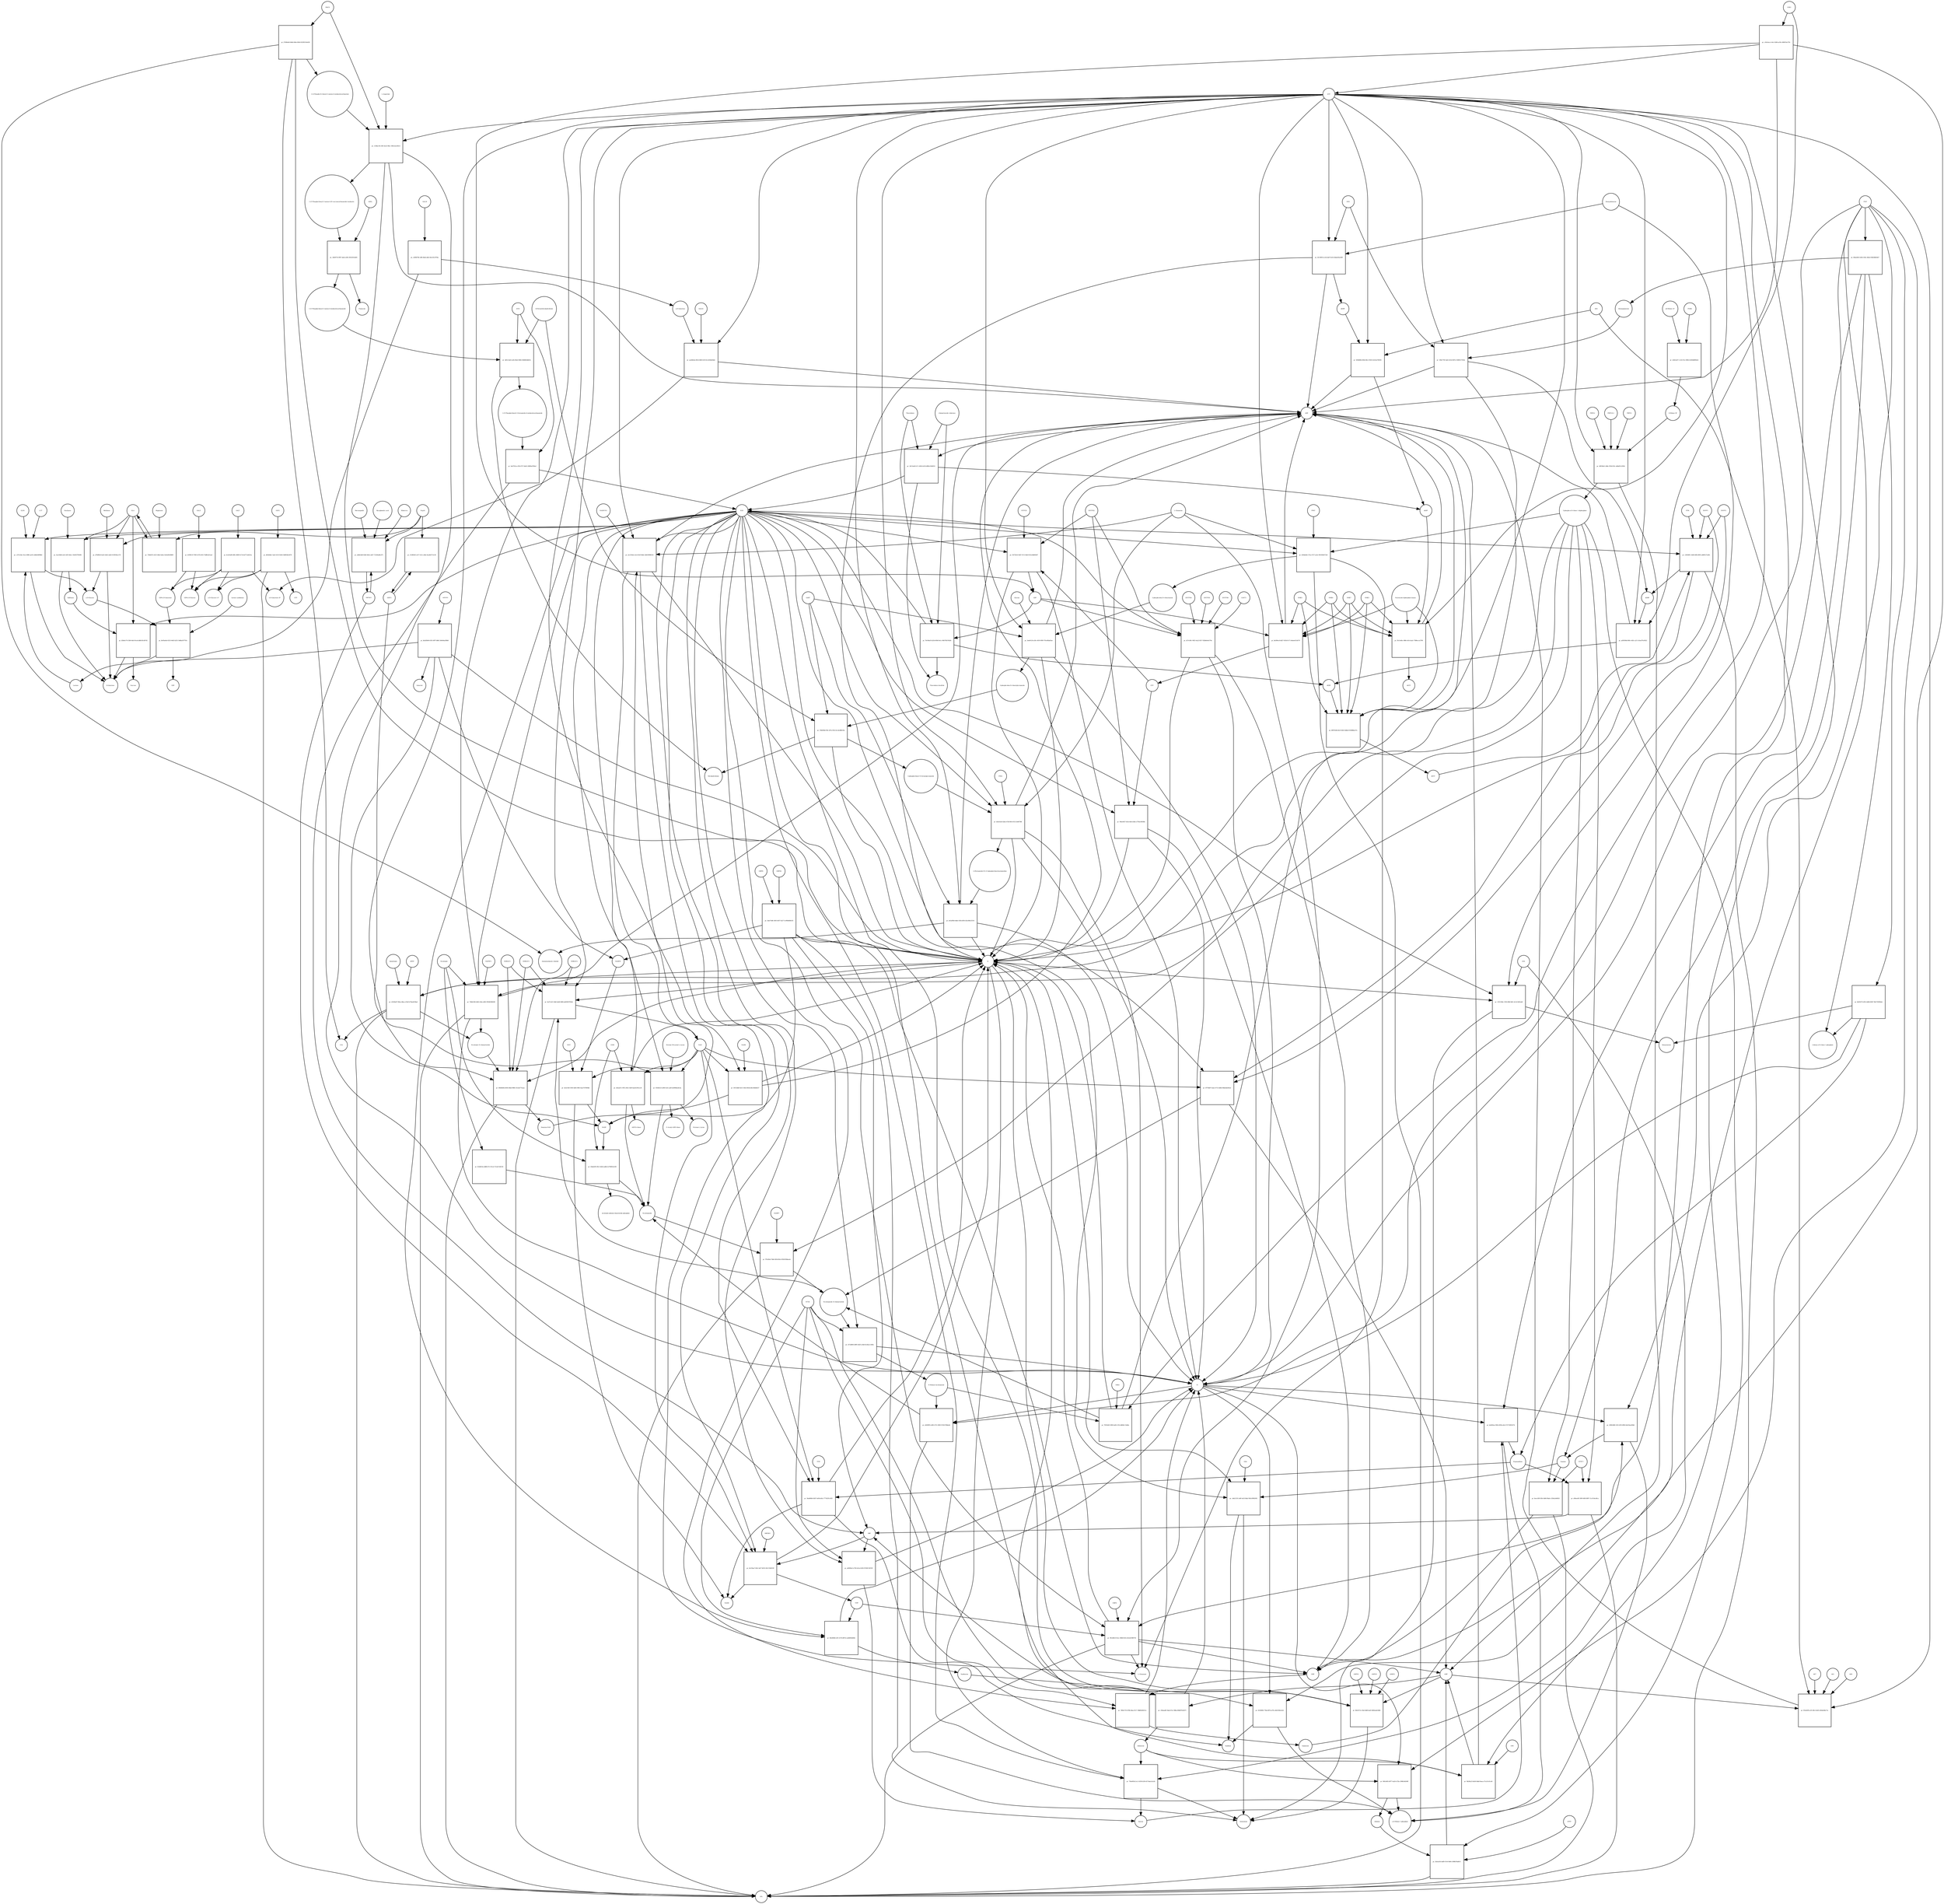 strict digraph  {
"pr_cb99479b-1df6-4beb-abfe-8e2cf5e787be" [annotation="", bipartite=1, cls=process, fontsize=4, label="pr_cb99479b-1df6-4beb-abfe-8e2cf5e787be", shape=square];
"D-Galactose" [annotation="http_//identifiers.org/CHEBI_27667|http_//identifiers.org/pubchem.compound_439353|http_//identifiers.org/bigg.metabolite_gal_bD", bipartite=0, cls="simple chemical", fontsize=4, label="D-Galactose", shape=circle];
"⍺-D-Galactose" [annotation="http_//identifiers.org/CHEBI_28061|http_//identifiers.org/pubchem.compound_439357|http_//identifiers.org/bigg.metabolite_gal", bipartite=0, cls="simple chemical", fontsize=4, label="⍺-D-Galactose", shape=circle];
GALM [annotation="http_//identifiers.org/uniprot_Q96C23", bipartite=0, cls=macromolecule, fontsize=4, label=GALM, shape=circle];
"pr_aa2b9e4a-801d-466f-b150-6ccb50de9deb" [annotation="", bipartite=1, cls=process, fontsize=4, label="pr_aa2b9e4a-801d-466f-b150-6ccb50de9deb", shape=square];
"⍺-D-Galactose-1P" [annotation="http_//identifiers.org/CHEBI_17973|http_//identifiers.org/pubchem.compound_123912|http_//identifiers.org/bigg.metabolite_gal1p", bipartite=0, cls="simple chemical", fontsize=4, label="⍺-D-Galactose-1P", shape=circle];
GALK1 [annotation="http_//identifiers.org/uniprot_P51570", bipartite=0, cls=macromolecule, fontsize=4, label=GALK1, shape=circle];
ATP [annotation="http_//identifiers.org/CHEBI_15422|http_//identifiers.org/pubchem.compound_5957|http_//identifiers.org/bigg.metabolite_atp", bipartite=0, cls="simple chemical", fontsize=4, label=ATP, shape=circle];
ADP [annotation="http_//identifiers.org/CHEBI_16761|http_//identifiers.org/pubchem.compound_6022|http_//identifiers.org/bigg.metabolite_adp", bipartite=0, cls="simple chemical", fontsize=4, label=ADP, shape=circle];
"pr_6cdc9a80-d0fe-4808-9c7d-fa477cdd321a" [annotation="", bipartite=1, cls=process, fontsize=4, label="pr_6cdc9a80-d0fe-4808-9c7d-fa477cdd321a", shape=square];
"UDP-⍺-D-Galactose" [annotation="http_//identifiers.org/CHEBI_66914|http_//identifiers.org/pubchem.compound_18068|http_//identifiers.org/bigg.metabolite_udpgal", bipartite=0, cls="simple chemical", fontsize=4, label="UDP-⍺-D-Galactose", shape=circle];
GALT [annotation="http_//identifiers.org/uniprot_P07902", bipartite=0, cls=macromolecule, fontsize=4, label=GALT, shape=circle];
"UDP-⍺-D-Glucose" [annotation="http_//identifiers.org/CHEBI_46229|http_//identifiers.org/pubchem.compound_8629|http_//identifiers.org/bigg.metabolite_udpg", bipartite=0, cls="simple chemical", fontsize=4, label="UDP-⍺-D-Glucose", shape=circle];
"⍺-D-Glucose-1-P" [annotation="http_//identifiers.org/CHEBI_29042|http_//identifiers.org/pubchem.compound_439165|http_//identifiers.org/bigg.metabolite_g1p", bipartite=0, cls="simple chemical", fontsize=4, label="⍺-D-Glucose-1-P", shape=circle];
"pr_d63d44dc-5ab3-4153-9e9d-1b8f63be5676" [annotation="", bipartite=1, cls=process, fontsize=4, label="pr_d63d44dc-5ab3-4153-9e9d-1b8f63be5676", shape=square];
UGP2 [annotation="http_//identifiers.org/uniprot_Q16851", bipartite=0, cls=macromolecule, fontsize=4, label=UGP2, shape=circle];
PPi [annotation="http_//identifiers.org/CHEBI_18361|http_//identifiers.org/pubchem.compound_644102|http_//identifiers.org/bigg.metabolite_ppi", bipartite=0, cls="simple chemical", fontsize=4, label=PPi, shape=circle];
UTP [annotation="http_//identifiers.org/CHEBI_15713|http_//identifiers.org/pubchem.compound_6133|http_//identifiers.org/bigg.metabolite_utp", bipartite=0, cls="simple chemical", fontsize=4, label=UTP, shape=circle];
"pr_61f08119-7805-437b-81f2-76dffed21aaf" [annotation="", bipartite=1, cls=process, fontsize=4, label="pr_61f08119-7805-437b-81f2-76dffed21aaf", shape=square];
GALE [annotation="http_//identifiers.org/uniprot_Q14376", bipartite=0, cls=macromolecule, fontsize=4, label=GALE, shape=circle];
Lactose [annotation="http_//identifiers.org/CHEBI_17716|http_//identifiers.org/pubchem.compound_440995|http_//identifiers.org/bigg.metabolite_lcts", bipartite=0, cls="simple chemical", fontsize=4, label=Lactose, shape=circle];
"pr_c357a34a-31ee-4986-aa30-cb48e64f986d" [annotation="", bipartite=1, cls=process, fontsize=4, label="pr_c357a34a-31ee-4986-aa30-cb48e64f986d", shape=square];
GLB1 [annotation="http_//identifiers.org/uniprot_P16278", bipartite=0, cls=macromolecule, fontsize=4, label=GLB1, shape=circle];
LCT [annotation="http_//identifiers.org/uniprot_P09848", bipartite=0, cls=macromolecule, fontsize=4, label=LCT, shape=circle];
H2O [annotation="http_//identifiers.org/CHEBI_15377|http_//identifiers.org/pubchem.compound_962|http_//identifiers.org/bigg.metabolite_h2o", bipartite=0, cls="simple chemical", fontsize=4, label=H2O, shape=circle];
"⍺-D-Glucose" [annotation="http_//identifiers.org/CHEBI_28102|http_//identifiers.org/pubchem.compound_79025|http_//identifiers.org/bigg.metabolite_glc__D", bipartite=0, cls="simple chemical", fontsize=4, label="⍺-D-Glucose", shape=circle];
"pr_bb2d5b96-6192-4f97-b8bf-244444a580b0" [annotation="", bipartite=1, cls=process, fontsize=4, label="pr_bb2d5b96-6192-4f97-b8bf-244444a580b0", shape=square];
Galacitol [annotation="http_//identifiers.org/CHEBI_16813|http_//identifiers.org/pubchem.compound_11850|http_//identifiers.org/bigg.metabolite_galt", bipartite=0, cls="simple chemical", fontsize=4, label=Galacitol, shape=circle];
AKR1B1 [annotation="http_//identifiers.org/uniprot_P15121", bipartite=0, cls=macromolecule, fontsize=4, label=AKR1B1, shape=circle];
NADP [annotation="http_//identifiers.org/CHEBI_18009|http_//identifiers.org/pubchem.compound_5886|http_//identifiers.org/bigg.metabolite_nadp", bipartite=0, cls="simple chemical", fontsize=4, label=NADP, shape=circle];
NADPH [annotation="http_//identifiers.org/CHEBI_16474|http_//identifiers.org/pubchem.compound_5884|http_//identifiers.org/bigg.metabolite_nadph", bipartite=0, cls="simple chemical", fontsize=4, label=NADPH, shape=circle];
H [annotation="http_//identifiers.org/CHEBI_24636|http_//identifiers.org/pubchem.compound_1038|http_//identifiers.org/bigg.metabolite_h", bipartite=0, cls="simple chemical", fontsize=4, label=H, shape=circle];
Melibiose [annotation="http_//identifiers.org/CHEBI_28053|http_//identifiers.org/pubchem.compound_440658|http_//identifiers.org/bigg.metabolite_melib", bipartite=0, cls="simple chemical", fontsize=4, label=Melibiose, shape=circle];
"pr_d70df0e0-be43-4d22-abd3-015f03bca73f" [annotation="", bipartite=1, cls=process, fontsize=4, label="pr_d70df0e0-be43-4d22-abd3-015f03bca73f", shape=square];
GLA [annotation="http_//identifiers.org/uniprot_P06280", bipartite=0, cls=macromolecule, fontsize=4, label=GLA, shape=circle];
Raffinose [annotation="http_//identifiers.org/CHEBI_16634|http_//identifiers.org/pubchem.compound_439242|http_//identifiers.org/bigg.metabolite_raffin", bipartite=0, cls="simple chemical", fontsize=4, label=Raffinose, shape=circle];
"pr_628a0c74-53b9-4dc8-9ced-dd8c85c0b742" [annotation="", bipartite=1, cls=process, fontsize=4, label="pr_628a0c74-53b9-4dc8-9ced-dd8c85c0b742", shape=square];
Sucrose [annotation="http_//identifiers.org/CHEBI_17992|http_//identifiers.org/pubchem.compound_5988|http_//identifiers.org/bigg.metabolite_sucr", bipartite=0, cls="simple chemical", fontsize=4, label=Sucrose, shape=circle];
"pr_8e95a6eb-0233-44d3-b253-34d8a367703c" [annotation="", bipartite=1, cls=process, fontsize=4, label="pr_8e95a6eb-0233-44d3-b253-34d8a367703c", shape=square];
"lactose synthetase" [annotation="http_//identifiers.org/uniprot_P00709|http_//identifiers.org/uniprot_P15291", bipartite=0, cls=complex, fontsize=4, label="lactose synthetase", shape=circle];
UDP [annotation="http_//identifiers.org/CHEBI_17659|http_//identifiers.org/pubchem.compound_6031|http_//identifiers.org/bigg.metabolite_udp", bipartite=0, cls="simple chemical", fontsize=4, label=UDP, shape=circle];
Stachyose [annotation="http_//identifiers.org/CHEBI_17164|http_//identifiers.org/pubchem.compound_439531|http_//identifiers.org/bigg.metabolite_stys", bipartite=0, cls="simple chemical", fontsize=4, label=Stachyose, shape=circle];
"pr_5ea1fdd4-eefe-42f3-8ebc-19e003795696" [annotation="", bipartite=1, cls=process, fontsize=4, label="pr_5ea1fdd4-eefe-42f3-8ebc-19e003795696", shape=square];
NAD [annotation="http_//identifiers.org/CHEBI_15846|http_//identifiers.org/pubchem.compound_5892|http_//identifiers.org/bigg.metabolite_nad", bipartite=0, cls="simple chemical", fontsize=4, label=NAD, shape=circle];
"pr_59153db0-6e51-40e4-863d-d6e344b8ef27" [annotation="", bipartite=1, cls=process, fontsize=4, label="pr_59153db0-6e51-40e4-863d-d6e344b8ef27", shape=square];
NADK [annotation="http_//identifiers.org/uniprot_O95544", bipartite=0, cls=macromolecule, fontsize=4, label=NADK, shape=circle];
"pr_4e3cf34f-5930-4d65-9f85-0aa3747809db" [annotation="", bipartite=1, cls=process, fontsize=4, label="pr_4e3cf34f-5930-4d65-9f85-0aa3747809db", shape=square];
NADH [annotation="http_//identifiers.org/CHEBI_16908|http_//identifiers.org/pubchem.compound_439153|http_//identifiers.org/bigg.metabolite_nadh", bipartite=0, cls="simple chemical", fontsize=4, label=NADH, shape=circle];
NNT [annotation="http_//identifiers.org/uniprot_Q13423", bipartite=0, cls=macromolecule, fontsize=4, label=NNT, shape=circle];
"Deamino-NAD" [annotation="http_//identifiers.org/CHEBI_18304|http_//identifiers.org/pubchem.compound_135421870|http_//identifiers.org/bigg.metabolite_dnad", bipartite=0, cls="simple chemical", fontsize=4, label="Deamino-NAD", shape=circle];
"pr_2ec535de-e2cd-452f-84de-2b810999f218" [annotation="", bipartite=1, cls=process, fontsize=4, label="pr_2ec535de-e2cd-452f-84de-2b810999f218", shape=square];
NADSYN1 [annotation="urn_miriam_pubmed_12547821|http_//identifiers.org/uniprot_Q6IA69", bipartite=0, cls=macromolecule, fontsize=4, label=NADSYN1, shape=circle];
"L-Glutamine" [annotation="http_//identifiers.org/CHEBI_18050|http_//identifiers.org/pubchem.compound_5961|http_//identifiers.org/bigg.metabolite_gln__L", bipartite=0, cls="simple chemical", fontsize=4, label="L-Glutamine", shape=circle];
"L-Glutamate" [annotation="http_//identifiers.org/CHEBI_16015|http_//identifiers.org/pubchem.compound_33032|http_//identifiers.org/bigg.metabolite_glu__L", bipartite=0, cls="simple chemical", fontsize=4, label="L-Glutamate", shape=circle];
"Nicotinamide D-ribonucleotide" [annotation="http_//identifiers.org/CHEBI_16171|http_//identifiers.org/pubchem.compound_14180", bipartite=0, cls="simple chemical", fontsize=4, label="Nicotinamide D-ribonucleotide", shape=circle];
"pr_6a37cef2-1bb0-4a66-9dfb-be80383765b4" [annotation="", bipartite=1, cls=process, fontsize=4, label="pr_6a37cef2-1bb0-4a66-9dfb-be80383765b4", shape=square];
NMNAT2 [annotation="urn_miriam_pubmed_12359228|http_//identifiers.org/uniprot_Q9BZQ4", bipartite=0, cls=macromolecule, fontsize=4, label=NMNAT2, shape=circle];
NMNAT1 [annotation="urn_miriam_pubmed_12359228|http_//identifiers.org/uniprot_Q9HAN9", bipartite=0, cls=macromolecule, fontsize=4, label=NMNAT1, shape=circle];
NMNAT3 [annotation="urn_miriam_pubmed_17402747|http_//identifiers.org/uniprot_Q96T66", bipartite=0, cls=macromolecule, fontsize=4, label=NMNAT3, shape=circle];
"pr_67f7db97-b2ae-4715-b40b-94bb3de645af" [annotation="", bipartite=1, cls=process, fontsize=4, label="pr_67f7db97-b2ae-4715-b40b-94bb3de645af", shape=square];
ENPP1 [annotation="http_//identifiers.org/uniprot_P22413", bipartite=0, cls=macromolecule, fontsize=4, label=ENPP1, shape=circle];
ENPP3 [annotation="http_//identifiers.org/uniprot_O14638", bipartite=0, cls=macromolecule, fontsize=4, label=ENPP3, shape=circle];
AMP [annotation="http_//identifiers.org/CHEBI_16027|http_//identifiers.org/pubchem.compound_6083|http_//identifiers.org/bigg.metabolite_amp", bipartite=0, cls="simple chemical", fontsize=4, label=AMP, shape=circle];
"N-Ribosyl-nicotinamide" [annotation="http_//identifiers.org/CHEBI_15927|http_//identifiers.org/pubchem.compound_439924|http_//identifiers.org/bigg.metabolite_rnam", bipartite=0, cls="simple chemical", fontsize=4, label="N-Ribosyl-nicotinamide", shape=circle];
"pr_7955fe8f-2990-4a0f-a742-ddfd6c11bd6a" [annotation="", bipartite=1, cls=process, fontsize=4, label="pr_7955fe8f-2990-4a0f-a742-ddfd6c11bd6a", shape=square];
NRK1 [annotation="http_//identifiers.org/uniprot_Q9NWW6", bipartite=0, cls=macromolecule, fontsize=4, label=NRK1, shape=circle];
"pr_557a8803-d895-4d25-a54d-fec8aecc440a" [annotation="", bipartite=1, cls=process, fontsize=4, label="pr_557a8803-d895-4d25-a54d-fec8aecc440a", shape=square];
NT5E [annotation="urn_miriam_pubmed_2848759|http_//identifiers.org/uniprot_P21589", bipartite=0, cls=macromolecule, fontsize=4, label=NT5E, shape=circle];
Pi [annotation="http_//identifiers.org/CHEBI_18367|http_//identifiers.org/pubchem.compound_1061|http_//identifiers.org/bigg.metabolite_pi", bipartite=0, cls="simple chemical", fontsize=4, label=Pi, shape=circle];
Nicotinate [annotation="http_//identifiers.org/CHEBI_32544|http_//identifiers.org/pubchem.compound_937|http_//identifiers.org/bigg.metabolite_nicnt", bipartite=0, cls="simple chemical", fontsize=4, label=Nicotinate, shape=circle];
"pr_45da02f5-09c3-4624-ad8d-2e790923e109" [annotation="", bipartite=1, cls=process, fontsize=4, label="pr_45da02f5-09c3-4624-ad8d-2e790923e109", shape=square];
Nicotinamide [annotation="http_//identifiers.org/CHEBI_17154|http_//identifiers.org/pubchem.compound_936|http_//identifiers.org/bigg.metabolite_ncam", bipartite=0, cls="simple chemical", fontsize=4, label=Nicotinamide, shape=circle];
CD38 [annotation="urn_miriam_pubmed_16690024|http_//identifiers.org/uniprot_P28907", bipartite=0, cls=macromolecule, fontsize=4, label=CD38, shape=circle];
"nicotinate-adenine dinucleotide phosphate" [annotation="http_//identifiers.org/CHEBI_75967|http_//identifiers.org/pubchem.compound_71768143", bipartite=0, cls="simple chemical", fontsize=4, label="nicotinate-adenine dinucleotide phosphate", shape=circle];
"pr_f79c6fe6-7bb0-493d-80c4-f926199deaeb" [annotation="", bipartite=1, cls=process, fontsize=4, label="pr_f79c6fe6-7bb0-493d-80c4-f926199deaeb", shape=square];
NAMPT [annotation="http_//identifiers.org/uniprot_P43490", bipartite=0, cls=macromolecule, fontsize=4, label=NAMPT, shape=circle];
"5-phospho-⍺-D-ribose 1-diphosphate" [annotation="http_//identifiers.org/CHEBI_17111|http_//identifiers.org/pubchem.compound_7339|http_//identifiers.org/bigg.metabolite_prpp", bipartite=0, cls="simple chemical", fontsize=4, label="5-phospho-⍺-D-ribose 1-diphosphate", shape=circle];
"pr_e820f9f3-e085-4721-985f-07d52769bebb" [annotation="", bipartite=1, cls=process, fontsize=4, label="pr_e820f9f3-e085-4721-985f-07d52769bebb", shape=square];
PNP [annotation="http_//identifiers.org/uniprot_P00491", bipartite=0, cls=macromolecule, fontsize=4, label=PNP, shape=circle];
"⍺-D-Ribose 1-phosphate" [annotation="http_//identifiers.org/CHEBI_16300|http_//identifiers.org/pubchem.compound_439236|http_//identifiers.org/bigg.metabolite_r1p", bipartite=0, cls="simple chemical", fontsize=4, label="⍺-D-Ribose 1-phosphate", shape=circle];
"pr_9536d123-a960-4cfe-aaf0-de969bee8c4a" [annotation="", bipartite=1, cls=process, fontsize=4, label="pr_9536d123-a960-4cfe-aaf0-de969bee8c4a", shape=square];
SIRT5 [annotation="urn_miriam_pubmed_17694089|http_//identifiers.org/uniprot_Q9NXA8", bipartite=0, cls=macromolecule, fontsize=4, label=SIRT5, shape=circle];
"Histone N6-acetyl-L-lysine" [annotation="http_//identifiers.org/pubchem.substance_5094", bipartite=0, cls="simple chemical", fontsize=4, label="Histone N6-acetyl-L-lysine", shape=circle];
"O-Acetyl-ADP-ribose" [annotation="http_//identifiers.org/CHEBI_76279|http_//identifiers.org/pubchem.compound_72193709", bipartite=0, cls="simple chemical", fontsize=4, label="O-Acetyl-ADP-ribose", shape=circle];
"Histone-L-lysine" [annotation="http_//identifiers.org/CHEBI_5738|http_//identifiers.org/pubchem.substance_5447|http_//identifiers.org/pubchem.substance_223439948", bipartite=0, cls="simple chemical", fontsize=4, label="Histone-L-lysine", shape=circle];
"pr_d3eaef11-967a-49e1-8ef0-bae02391ec26" [annotation="", bipartite=1, cls=process, fontsize=4, label="pr_d3eaef11-967a-49e1-8ef0-bae02391ec26", shape=square];
"ADP-D-ribose" [annotation="http_//identifiers.org/CHEBI_16960|http_//identifiers.org/pubchem.compound_33576", bipartite=0, cls="simple chemical", fontsize=4, label="ADP-D-ribose", shape=circle];
"Nicotinate D-ribonucleotide" [annotation="http_//identifiers.org/CHEBI_15763|http_//identifiers.org/pubchem.compound_121992|http_//identifiers.org/bigg.metabolite_nicrnt", bipartite=0, cls="simple chemical", fontsize=4, label="Nicotinate D-ribonucleotide", shape=circle];
"pr_00b9d40b-d936-46bd-9986-351ed277eaaa" [annotation="", bipartite=1, cls=process, fontsize=4, label="pr_00b9d40b-d936-46bd-9986-351ed277eaaa", shape=square];
Quinolinate [annotation="http_//identifiers.org/CHEBI_16675|http_//identifiers.org/pubchem.compound_1066|http_//identifiers.org/bigg.metabolite_quln", bipartite=0, cls="simple chemical", fontsize=4, label=Quinolinate, shape=circle];
"pr_d1456e67-89ea-48ea-a7dd-9c78eeb558ad" [annotation="", bipartite=1, cls=process, fontsize=4, label="pr_d1456e67-89ea-48ea-a7dd-9c78eeb558ad", shape=square];
QPRT [annotation="http_//identifiers.org/uniprot_Q15274", bipartite=0, cls=macromolecule, fontsize=4, label=QPRT, shape=circle];
CO2 [annotation="http_//identifiers.org/CHEBI_16526|http_//identifiers.org/pubchem.compound_280|http_//identifiers.org/bigg.metabolite_co2", bipartite=0, cls="simple chemical", fontsize=4, label=CO2, shape=circle];
"pr_76db2186-44b5-424e-afb9-3954029602f6" [annotation="", bipartite=1, cls=process, fontsize=4, label="pr_76db2186-44b5-424e-afb9-3954029602f6", shape=square];
NAPRT1 [annotation="http_//identifiers.org/uniprot_Q6XQN6", bipartite=0, cls=macromolecule, fontsize=4, label=NAPRT1, shape=circle];
"pr_81d4433a-4d88-47c5-91cd-721af1146150" [annotation="", bipartite=1, cls=process, fontsize=4, label="pr_81d4433a-4d88-47c5-91cd-721af1146150", shape=square];
"⍺D-Ribose 1P" [annotation="http_//identifiers.org/CHEBI_16300|http_//identifiers.org/pubchem.compound_439236|http_//identifiers.org/bigg.metabolite_r1p", bipartite=0, cls="simple chemical", fontsize=4, label="⍺D-Ribose 1P", shape=circle];
"pr_e62b1a67-c124-47a1-8982-b3364d899e42" [annotation="", bipartite=1, cls=process, fontsize=4, label="pr_e62b1a67-c124-47a1-8982-b3364d899e42", shape=square];
"D-Ribose 5P" [annotation="http_//identifiers.org/CHEBI_78679|http_//identifiers.org/pubchem.compound_439167", bipartite=0, cls="simple chemical", fontsize=4, label="D-Ribose 5P", shape=circle];
PGM2 [annotation="http_//identifiers.org/uniprot_Q96G03", bipartite=0, cls=macromolecule, fontsize=4, label=PGM2, shape=circle];
"pr_40f549a5-2d8e-47b8-833c-a8bdd7e2392b" [annotation="", bipartite=1, cls=process, fontsize=4, label="pr_40f549a5-2d8e-47b8-833c-a8bdd7e2392b", shape=square];
PRPS1 [annotation="http_//identifiers.org/uniprot_P60891", bipartite=0, cls=macromolecule, fontsize=4, label=PRPS1, shape=circle];
PRPS2 [annotation="http_//identifiers.org/uniprot_P11908", bipartite=0, cls=macromolecule, fontsize=4, label=PRPS2, shape=circle];
PRPS1L1 [annotation="http_//identifiers.org/uniprot_P21108", bipartite=0, cls=macromolecule, fontsize=4, label=PRPS1L1, shape=circle];
"pr_020dedb2-37ea-4727-ae5e-9910584572d1" [annotation="", bipartite=1, cls=process, fontsize=4, label="pr_020dedb2-37ea-4727-ae5e-9910584572d1", shape=square];
"5-phospho-beta-D-ribosylamine" [annotation="http_//identifiers.org/CHEBI_37737|http_//identifiers.org/pubchem.compound_439905|http_//identifiers.org/bigg.metabolite_pram", bipartite=0, cls="simple chemical", fontsize=4, label="5-phospho-beta-D-ribosylamine", shape=circle];
PPAT [annotation="http_//identifiers.org/uniprot_Q06203", bipartite=0, cls=macromolecule, fontsize=4, label=PPAT, shape=circle];
"pr_3ede0124-a50c-4019-9f09-791e0fda65ae" [annotation="", bipartite=1, cls=process, fontsize=4, label="pr_3ede0124-a50c-4019-9f09-791e0fda65ae", shape=square];
"5-phospho-beta-D-ribosylglycinamide" [annotation="http_//identifiers.org/CHEBI_143788|http_//identifiers.org/pubchem.compound_129630972|http_//identifiers.org/bigg.metabolite_gar", bipartite=0, cls="simple chemical", fontsize=4, label="5-phospho-beta-D-ribosylglycinamide", shape=circle];
GART [annotation="http_//identifiers.org/uniprot_P22102", bipartite=0, cls=macromolecule, fontsize=4, label=GART, shape=circle];
Glycine [annotation="http_//identifiers.org/CHEBI_15428|http_//identifiers.org/pubchem.compound_750|http_//identifiers.org/bigg.metabolite_gly", bipartite=0, cls="simple chemical", fontsize=4, label=Glycine, shape=circle];
"pr_76463fb4-f50c-4f7a-91fe-6ccdcd88218a" [annotation="", bipartite=1, cls=process, fontsize=4, label="pr_76463fb4-f50c-4f7a-91fe-6ccdcd88218a", shape=square];
"5-phosphoribosyl-N-formylglycinamide" [annotation="http_//identifiers.org/pubchem.compound_129652037|http_//identifiers.org/bigg.metabolite_fgam", bipartite=0, cls="simple chemical", fontsize=4, label="5-phosphoribosyl-N-formylglycinamide", shape=circle];
"10-Formyltetrahydrofolate" [annotation="http_//identifiers.org/CHEBI_15637|http_//identifiers.org/pubchem.compound_135450591|http_//identifiers.org/bigg.metabolite_10fthf", bipartite=0, cls="simple chemical", fontsize=4, label="10-Formyltetrahydrofolate", shape=circle];
Tetrahydrofolate [annotation="http_//identifiers.org/CHEBI_67016|http_//identifiers.org/pubchem.compound_135444742|http_//identifiers.org/bigg.metabolite_thf", bipartite=0, cls="simple chemical", fontsize=4, label=Tetrahydrofolate, shape=circle];
"pr_b3b143e9-d2b2-47df-8016-05111b06796f" [annotation="", bipartite=1, cls=process, fontsize=4, label="pr_b3b143e9-d2b2-47df-8016-05111b06796f", shape=square];
"2-(Formamido)-N1-(5'-phosphoribosyl)acetamidine" [annotation="http_//identifiers.org/pubchem.compound_5462266|http_//identifiers.org/bigg.metabolite_fpram", bipartite=0, cls="simple chemical", fontsize=4, label="2-(Formamido)-N1-(5'-phosphoribosyl)acetamidine", shape=circle];
PFAS [annotation="http_//identifiers.org/uniprot_O15067", bipartite=0, cls=macromolecule, fontsize=4, label=PFAS, shape=circle];
"pr_6e5a0fb4-6dde-435b-bf56-d3a188e23316" [annotation="", bipartite=1, cls=process, fontsize=4, label="pr_6e5a0fb4-6dde-435b-bf56-d3a188e23316", shape=square];
"Aminoimidazole ribotide" [annotation="http_//identifiers.org/CHEBI_138560|http_//identifiers.org/pubchem.compound_161500|http_//identifiers.org/bigg.metabolite_airs", bipartite=0, cls="simple chemical", fontsize=4, label="Aminoimidazole ribotide", shape=circle];
"pr_07406eb0-8d4d-40de-845d-02295510e638" [annotation="", bipartite=1, cls=process, fontsize=4, label="pr_07406eb0-8d4d-40de-845d-02295510e638", shape=square];
"1-(5-Phospho-D-ribosyl)-5-amino-4-imidazolecarboxylate" [annotation="http_//identifiers.org/CHEBI_28413|http_//identifiers.org/pubchem.compound_165388|http_//identifiers.org/bigg.metabolite_5aizc", bipartite=0, cls="simple chemical", fontsize=4, label="1-(5-Phospho-D-ribosyl)-5-amino-4-imidazolecarboxylate", shape=circle];
PAICS [annotation="http_//identifiers.org/uniprot_P22234", bipartite=0, cls=macromolecule, fontsize=4, label=PAICS, shape=circle];
"pr_1338ac58-c405-4e22-96ec-508c2ea160c4" [annotation="", bipartite=1, cls=process, fontsize=4, label="pr_1338ac58-c405-4e22-96ec-508c2ea160c4", shape=square];
"1-(5'-Phosphoribosyl)-5-amino-4-(N-succinocarboxamide)-imidazole" [annotation="http_//identifiers.org/CHEBI_18319|http_//identifiers.org/pubchem.compound_160666", bipartite=0, cls="simple chemical", fontsize=4, label="1-(5'-Phosphoribosyl)-5-amino-4-(N-succinocarboxamide)-imidazole", shape=circle];
"L-Aspartate" [annotation="http_//identifiers.org/CHEBI_17053|http_//identifiers.org/pubchem.compound_5960|http_//identifiers.org/bigg.metabolite_asp__L", bipartite=0, cls="simple chemical", fontsize=4, label="L-Aspartate", shape=circle];
"pr_18d3f755-f997-4ab2-a56f-29525f162d01" [annotation="", bipartite=1, cls=process, fontsize=4, label="pr_18d3f755-f997-4ab2-a56f-29525f162d01", shape=square];
"1-(5'-Phosphoribosyl)-5-amino-4-imidazolecarboxamide" [annotation="http_//identifiers.org/CHEBI_18406|http_//identifiers.org/pubchem.compound_65110|http_//identifiers.org/bigg.metabolite_aicar", bipartite=0, cls="simple chemical", fontsize=4, label="1-(5'-Phosphoribosyl)-5-amino-4-imidazolecarboxamide", shape=circle];
ADSL [annotation="http_//identifiers.org/uniprot_P30566", bipartite=0, cls=macromolecule, fontsize=4, label=ADSL, shape=circle];
Fumarate [annotation="http_//identifiers.org/CHEBI_29806|http_//identifiers.org/pubchem.compound_5460307|http_//identifiers.org/bigg.metabolite_fum", bipartite=0, cls="simple chemical", fontsize=4, label=Fumarate, shape=circle];
"pr_dd51c4a8-2a3b-49a4-9484-5648fd5db01b" [annotation="", bipartite=1, cls=process, fontsize=4, label="pr_dd51c4a8-2a3b-49a4-9484-5648fd5db01b", shape=square];
"1-(5'-Phosphoribosyl)-5-formamido-4-imidazolecarboxamide" [annotation="http_//identifiers.org/CHEBI_18381|http_//identifiers.org/pubchem.compound_166760|http_//identifiers.org/bigg.metabolite_fprica", bipartite=0, cls="simple chemical", fontsize=4, label="1-(5'-Phosphoribosyl)-5-formamido-4-imidazolecarboxamide", shape=circle];
ATIC [annotation="http_//identifiers.org/uniprot_P31939", bipartite=0, cls=macromolecule, fontsize=4, label=ATIC, shape=circle];
"pr_0a47912a-cf58-4757-8e82-208f0a4780a3" [annotation="", bipartite=1, cls=process, fontsize=4, label="pr_0a47912a-cf58-4757-8e82-208f0a4780a3", shape=square];
IMP [annotation="http_//identifiers.org/CHEBI_17202|http_//identifiers.org/pubchem.compound_135398640|http_//identifiers.org/bigg.metabolite_imp", bipartite=0, cls="simple chemical", fontsize=4, label=IMP, shape=circle];
"pr_0a150aa7-6fa5-4af7-bb7d-29e7cf6d353f" [annotation="", bipartite=1, cls=process, fontsize=4, label="pr_0a150aa7-6fa5-4af7-bb7d-29e7cf6d353f", shape=square];
XMP [annotation="http_//identifiers.org/CHEBI_15652|http_//identifiers.org/pubchem.compound_73323|http_//identifiers.org/bigg.metabolite_xmp", bipartite=0, cls="simple chemical", fontsize=4, label=XMP, shape=circle];
IMPDH1 [annotation="http_//identifiers.org/uniprot_P20839", bipartite=0, cls=macromolecule, fontsize=4, label=IMPDH1, shape=circle];
IMPDH2 [annotation="http_//identifiers.org/uniprot_P12268", bipartite=0, cls=macromolecule, fontsize=4, label=IMPDH2, shape=circle];
"pr_99c4d9c0-9cec-49b8-821b-2b1eb1966750" [annotation="", bipartite=1, cls=process, fontsize=4, label="pr_99c4d9c0-9cec-49b8-821b-2b1eb1966750", shape=square];
GMP [annotation="http_//identifiers.org/CHEBI_17345|http_//identifiers.org/pubchem.compound_135398631|http_//identifiers.org/bigg.metabolite_gmp", bipartite=0, cls="simple chemical", fontsize=4, label=GMP, shape=circle];
GMPS [annotation="urn_miriam_pubmed_8089153|http_//identifiers.org/uniprot_P49915", bipartite=0, cls=macromolecule, fontsize=4, label=GMPS, shape=circle];
"pr_c42e2aca-1e4c-42d6-ac94-cd9d51bc57fe" [annotation="", bipartite=1, cls=process, fontsize=4, label="pr_c42e2aca-1e4c-42d6-ac94-cd9d51bc57fe", shape=square];
GDP [annotation="http_//identifiers.org/CHEBI_17552|http_//identifiers.org/pubchem.compound_135398619|http_//identifiers.org/bigg.metabolite_gdp", bipartite=0, cls="simple chemical", fontsize=4, label=GDP, shape=circle];
GUK1 [annotation="urn_miriam_pubmed_8663313|http_//identifiers.org/uniprot_Q16774", bipartite=0, cls=macromolecule, fontsize=4, label=GUK1, shape=circle];
"pr_8a589ec8-db27-455d-9c71-8edee613d170" [annotation="", bipartite=1, cls=process, fontsize=4, label="pr_8a589ec8-db27-455d-9c71-8edee613d170", shape=square];
GTP [annotation="http_//identifiers.org/CHEBI_15996|http_//identifiers.org/pubchem.compound_35398633|http_//identifiers.org/bigg.metabolite_gtp", bipartite=0, cls="simple chemical", fontsize=4, label=GTP, shape=circle];
NME3 [annotation="http_//identifiers.org/uniprot_Q13232", bipartite=0, cls=macromolecule, fontsize=4, label=NME3, shape=circle];
"Nucleoside diphosphate kinase" [annotation="http_//identifiers.org/uniprot_P15531|http_//identifiers.org/uniprot_P22392", bipartite=0, cls=complex, fontsize=4, label="Nucleoside diphosphate kinase", shape=circle];
NME5 [annotation="http_//identifiers.org/uniprot_P56597", bipartite=0, cls=macromolecule, fontsize=4, label=NME5, shape=circle];
NME6 [annotation="http_//identifiers.org/uniprot_O75414", bipartite=0, cls=macromolecule, fontsize=4, label=NME6, shape=circle];
NME7 [annotation="http_//identifiers.org/uniprot_Q9Y5B8", bipartite=0, cls=macromolecule, fontsize=4, label=NME7, shape=circle];
"pr_76c90a03-b23d-409d-9e1c-84b705b74d3b" [annotation="", bipartite=1, cls=process, fontsize=4, label="pr_76c90a03-b23d-409d-9e1c-84b705b74d3b", shape=square];
dGDP [annotation="http_//identifiers.org/CHEBI_28862|http_//identifiers.org/pubchem.compound_135398595|http_//identifiers.org/bigg.metabolite_dgdp", bipartite=0, cls="simple chemical", fontsize=4, label=dGDP, shape=circle];
"ribonucleoside reductase" [annotation="http_//identifiers.org/uniprot_P23921|http_//identifiers.org/uniprot_P31350|http_//identifiers.org/uniprot_Q7LG56", bipartite=0, cls=complex, fontsize=4, label="ribonucleoside reductase", shape=circle];
Thioredoxin [annotation="http_//identifiers.org/CHEBI_15033|http_//identifiers.org/pubchem.substance_223441017|http_//identifiers.org/pubchem.substance_3635", bipartite=0, cls="simple chemical", fontsize=4, label=Thioredoxin, shape=circle];
"Thioredoxin disulfide" [annotation="http_//identifiers.org/CHEBI_18191|http_//identifiers.org/pubchem.substance_11533266|http_//identifiers.org/pubchem.substance_3636", bipartite=0, cls="simple chemical", fontsize=4, label="Thioredoxin disulfide", shape=circle];
"pr_8997420d-d2c9-4623-b4bb-015f488ee27a" [annotation="", bipartite=1, cls=process, fontsize=4, label="pr_8997420d-d2c9-4623-b4bb-015f488ee27a", shape=square];
dGTP [annotation="http_//identifiers.org/CHEBI_16497|http_//identifiers.org/pubchem.compound_135398599|http_//identifiers.org/bigg.metabolite_dgtp", bipartite=0, cls="simple chemical", fontsize=4, label=dGTP, shape=circle];
dGMP [annotation="http_//identifiers.org/CHEBI_16192|http_//identifiers.org/pubchem.compound_135398597|http_//identifiers.org/bigg.metabolite_dgmp", bipartite=0, cls="simple chemical", fontsize=4, label=dGMP, shape=circle];
"pr_ad30584d-860c-4d3c-a211-d1eaf74c0022" [annotation="", bipartite=1, cls=process, fontsize=4, label="pr_ad30584d-860c-4d3c-a211-d1eaf74c0022", shape=square];
Deoxyguanosine [annotation="http_//identifiers.org/CHEBI_17172|http_//identifiers.org/pubchem.compound_135398592|http_//identifiers.org/bigg.metabolite_dgsn", bipartite=0, cls="simple chemical", fontsize=4, label=Deoxyguanosine, shape=circle];
"pr_189a776f-5ab5-421b-9b7b-15060517918e" [annotation="", bipartite=1, cls=process, fontsize=4, label="pr_189a776f-5ab5-421b-9b7b-15060517918e", shape=square];
DCK [annotation="http_//identifiers.org/uniprot_P27707", bipartite=0, cls=macromolecule, fontsize=4, label=DCK, shape=circle];
"pr_80aed425-b362-454c-b9eb-f34626b83d27" [annotation="", bipartite=1, cls=process, fontsize=4, label="pr_80aed425-b362-454c-b9eb-f34626b83d27", shape=square];
Guanine [annotation="http_//identifiers.org/CHEBI_16235|http_//identifiers.org/pubchem.compound_135398634|http_//identifiers.org/bigg.metabolite_gua", bipartite=0, cls="simple chemical", fontsize=4, label=Guanine, shape=circle];
"2-deoxy-⍺-D-ribose 1-phosphate" [annotation="http_//identifiers.org/CHEBI_28542|http_//identifiers.org/pubchem.compound_439287|http_//identifiers.org/bigg.metabolite_2dr1p", bipartite=0, cls="simple chemical", fontsize=4, label="2-deoxy-⍺-D-ribose 1-phosphate", shape=circle];
"pr_12f45891-24d8-40fb-8095-a486f127ad9c" [annotation="", bipartite=1, cls=process, fontsize=4, label="pr_12f45891-24d8-40fb-8095-a486f127ad9c", shape=square];
ITPA [annotation="http_//identifiers.org/uniprot_Q9BY32", bipartite=0, cls=macromolecule, fontsize=4, label=ITPA, shape=circle];
"pr_feece50f-63fe-4b84-9bab-c329a2eb0824" [annotation="", bipartite=1, cls=process, fontsize=4, label="pr_feece50f-63fe-4b84-9bab-c329a2eb0824", shape=square];
HPRT1 [annotation="http_//identifiers.org/uniprot_P00492", bipartite=0, cls=macromolecule, fontsize=4, label=HPRT1, shape=circle];
Guanosine [annotation="http_//identifiers.org/CHEBI_16750|http_//identifiers.org/pubchem.compound_135398635|http_//identifiers.org/bigg.metabolite_gsn", bipartite=0, cls="simple chemical", fontsize=4, label=Guanosine, shape=circle];
"pr_20962488-1025-4f33-8f94-0eb19aa2f4b6" [annotation="", bipartite=1, cls=process, fontsize=4, label="pr_20962488-1025-4f33-8f94-0eb19aa2f4b6", shape=square];
"pr_7865e719-4786-44ea-9117-38bf63d5411e" [annotation="", bipartite=1, cls=process, fontsize=4, label="pr_7865e719-4786-44ea-9117-38bf63d5411e", shape=square];
"pr_f1672b14-04d7-47c5-8de9-651e0db90287" [annotation="", bipartite=1, cls=process, fontsize=4, label="pr_f1672b14-04d7-47c5-8de9-651e0db90287", shape=square];
ENTPD2 [annotation="http_//identifiers.org/uniprot_Q9Y5L3", bipartite=0, cls=macromolecule, fontsize=4, label=ENTPD2, shape=circle];
NTPCR [annotation="http_//identifiers.org/uniprot_Q9BSD7", bipartite=0, cls=macromolecule, fontsize=4, label=NTPCR, shape=circle];
"pr_99ee9457-fd1d-4fe6-b58e-cf79ee50938b" [annotation="", bipartite=1, cls=process, fontsize=4, label="pr_99ee9457-fd1d-4fe6-b58e-cf79ee50938b", shape=square];
"pr_427e18fc-9625-4a22-8317-82bb6e6e576e" [annotation="", bipartite=1, cls=process, fontsize=4, label="pr_427e18fc-9625-4a22-8317-82bb6e6e576e", shape=square];
ENTPD4 [annotation="http_//identifiers.org/uniprot_Q9Y227", bipartite=0, cls=macromolecule, fontsize=4, label=ENTPD4, shape=circle];
ENTPD5 [annotation="http_//identifiers.org/uniprot_O75356", bipartite=0, cls=macromolecule, fontsize=4, label=ENTPD5, shape=circle];
ENTPD6 [annotation="http_//identifiers.org/uniprot_O75354", bipartite=0, cls=macromolecule, fontsize=4, label=ENTPD6, shape=circle];
CANT1 [annotation="http_//identifiers.org/uniprot_Q8WVQ1", bipartite=0, cls=macromolecule, fontsize=4, label=CANT1, shape=circle];
"pr_5da574d6-3493-4057-b227-5c99b460b535" [annotation="", bipartite=1, cls=process, fontsize=4, label="pr_5da574d6-3493-4057-b227-5c99b460b535", shape=square];
GMPR [annotation="http_//identifiers.org/uniprot_P36959", bipartite=0, cls=macromolecule, fontsize=4, label=GMPR, shape=circle];
GMPR2 [annotation="http_//identifiers.org/uniprot_Q9P2T1", bipartite=0, cls=macromolecule, fontsize=4, label=GMPR2, shape=circle];
Ammonium [annotation="http_//identifiers.org/CHEBI_28938|http_//identifiers.org/pubchem.compound_223|http_//identifiers.org/bigg.metabolite_nh4", bipartite=0, cls="simple chemical", fontsize=4, label=Ammonium, shape=circle];
"pr_8fe0157a-35e6-4b6f-ba5f-0483eab23bfb" [annotation="", bipartite=1, cls=process, fontsize=4, label="pr_8fe0157a-35e6-4b6f-ba5f-0483eab23bfb", shape=square];
AMDP2 [annotation="http_//identifiers.org/uniprot_Q01433", bipartite=0, cls=macromolecule, fontsize=4, label=AMDP2, shape=circle];
AMPD1 [annotation="http_//identifiers.org/uniprot_P23109", bipartite=0, cls=macromolecule, fontsize=4, label=AMPD1, shape=circle];
AMPD3 [annotation="http_//identifiers.org/uniprot_Q01432", bipartite=0, cls=macromolecule, fontsize=4, label=AMPD3, shape=circle];
"pr_60e494fd-e5f1-417b-887d-cea8b92b482b" [annotation="", bipartite=1, cls=process, fontsize=4, label="pr_60e494fd-e5f1-417b-887d-cea8b92b482b", shape=square];
Xanthosine [annotation="http_//identifiers.org/CHEBI_18107|http_//identifiers.org/pubchem.compound_64959|http_//identifiers.org/bigg.metabolite_xtsn", bipartite=0, cls="simple chemical", fontsize=4, label=Xanthosine, shape=circle];
"pr_61f36f96-77bb-4876-a37b-cdb3109e3e3d" [annotation="", bipartite=1, cls=process, fontsize=4, label="pr_61f36f96-77bb-4876-a37b-cdb3109e3e3d", shape=square];
Xanthine [annotation="http_//identifiers.org/CHEBI_15318|http_//identifiers.org/pubchem.compound_1188|http_//identifiers.org/bigg.metabolite_xan", bipartite=0, cls="simple chemical", fontsize=4, label=Xanthine, shape=circle];
"pr_a6fd94a5-a758-4c0a-b100-6745813367df" [annotation="", bipartite=1, cls=process, fontsize=4, label="pr_a6fd94a5-a758-4c0a-b100-6745813367df", shape=square];
Inosine [annotation="http_//identifiers.org/CHEBI_17596|http_//identifiers.org/pubchem.compound_35398641|http_//identifiers.org/bigg.metabolite_ins", bipartite=0, cls="simple chemical", fontsize=4, label=Inosine, shape=circle];
"pr_baf4d5ae-992b-493b-afe4-57271891817b" [annotation="", bipartite=1, cls=process, fontsize=4, label="pr_baf4d5ae-992b-493b-afe4-57271891817b", shape=square];
Hypoxanthine [annotation="http_//identifiers.org/CHEBI_17368|http_//identifiers.org/pubchem.compound_135398638|http_//identifiers.org/bigg.metabolite_hxan", bipartite=0, cls="simple chemical", fontsize=4, label=Hypoxanthine, shape=circle];
"pr_3bab84b0-d5d7-4e9b-bd1a-777425f1c825" [annotation="", bipartite=1, cls=process, fontsize=4, label="pr_3bab84b0-d5d7-4e9b-bd1a-777425f1c825", shape=square];
XDH [annotation="http_//identifiers.org/uniprot_P47989", bipartite=0, cls=macromolecule, fontsize=4, label=XDH, shape=circle];
"pr_cbb21235-2e8f-4e35-8baf-945e59f62092" [annotation="", bipartite=1, cls=process, fontsize=4, label="pr_cbb21235-2e8f-4e35-8baf-945e59f62092", shape=square];
GDA [annotation="http_//identifiers.org/uniprot_Q9Y2T3", bipartite=0, cls=macromolecule, fontsize=4, label=GDA, shape=circle];
"pr_af8eee8f-1809-46f4-8897-11c47a6cdfca" [annotation="", bipartite=1, cls=process, fontsize=4, label="pr_af8eee8f-1809-46f4-8897-11c47a6cdfca", shape=square];
Adenosine [annotation="http_//identifiers.org/CHEBI_16335|http_//identifiers.org/pubchem.compound_60961|http_//identifiers.org/bigg.metabolite_adn", bipartite=0, cls="simple chemical", fontsize=4, label=Adenosine, shape=circle];
"pr_756e005d-2cc2-4350-b334-d17eba3c2e2b" [annotation="", bipartite=1, cls=process, fontsize=4, label="pr_756e005d-2cc2-4350-b334-d17eba3c2e2b", shape=square];
ADA [annotation="http_//identifiers.org/uniprot_P00813", bipartite=0, cls=macromolecule, fontsize=4, label=ADA, shape=circle];
"pr_9b24fa23-bb36-4bdd-9aea-a71a31c61cd4" [annotation="", bipartite=1, cls=process, fontsize=4, label="pr_9b24fa23-bb36-4bdd-9aea-a71a31c61cd4", shape=square];
ADK [annotation="http_//identifiers.org/uniprot_P55263", bipartite=0, cls=macromolecule, fontsize=4, label=ADK, shape=circle];
"pr_250aaa8f-34ad-47a1-986a-8046f7b35d73" [annotation="", bipartite=1, cls=process, fontsize=4, label="pr_250aaa8f-34ad-47a1-986a-8046f7b35d73", shape=square];
"pr_00fcb493-d977-4a20-a72b-c598b16d349f" [annotation="", bipartite=1, cls=process, fontsize=4, label="pr_00fcb493-d977-4a20-a72b-c598b16d349f", shape=square];
Adenine [annotation="http_//identifiers.org/CHEBI_16708|http_//identifiers.org/pubchem.compound_190|http_//identifiers.org/bigg.metabolite_ade", bipartite=0, cls="simple chemical", fontsize=4, label=Adenine, shape=circle];
"pr_02dca814-bdf9-47e0-9b94-1898b78a8b7c" [annotation="", bipartite=1, cls=process, fontsize=4, label="pr_02dca814-bdf9-47e0-9b94-1898b78a8b7c", shape=square];
APRT [annotation="http_//identifiers.org/uniprot_P07741", bipartite=0, cls=macromolecule, fontsize=4, label=APRT, shape=circle];
"pr_953af2f9-a1f3-49c2-b425-ef0afe84e71e" [annotation="", bipartite=1, cls=process, fontsize=4, label="pr_953af2f9-a1f3-49c2-b425-ef0afe84e71e", shape=square];
AK5 [annotation="http_//identifiers.org/uniprot_Q9Y6K8", bipartite=0, cls=macromolecule, fontsize=4, label=AK5, shape=circle];
AK7 [annotation="http_//identifiers.org/uniprot_Q96M32", bipartite=0, cls=macromolecule, fontsize=4, label=AK7, shape=circle];
AK1 [annotation="http_//identifiers.org/uniprot_P00568", bipartite=0, cls=macromolecule, fontsize=4, label=AK1, shape=circle];
AK8 [annotation="http_//identifiers.org/uniprot_Q96MA6", bipartite=0, cls=macromolecule, fontsize=4, label=AK8, shape=circle];
"pr_8e95471f-df14-4d84-829f-74b1703956eb" [annotation="", bipartite=1, cls=process, fontsize=4, label="pr_8e95471f-df14-4d84-829f-74b1703956eb", shape=square];
Deoxyinosine [annotation="http_//identifiers.org/CHEBI_28997|http_//identifiers.org/pubchem.compound_135398593|http_//identifiers.org/bigg.metabolite_din", bipartite=0, cls="simple chemical", fontsize=4, label=Deoxyinosine, shape=circle];
Deoxyadenosine [annotation="http_//identifiers.org/CHEBI_17256|http_//identifiers.org/pubchem.compound_13730|http_//identifiers.org/bigg.metabolite_dadsn", bipartite=0, cls="simple chemical", fontsize=4, label=Deoxyadenosine, shape=circle];
"pr_1031168e-1336-49bf-b0fc-fa13c5461ab0" [annotation="", bipartite=1, cls=process, fontsize=4, label="pr_1031168e-1336-49bf-b0fc-fa13c5461ab0", shape=square];
"pr_5fc30055-ec2b-4a87-8c43-d4ade5fa249f" [annotation="", bipartite=1, cls=process, fontsize=4, label="pr_5fc30055-ec2b-4a87-8c43-d4ade5fa249f", shape=square];
dAMP [annotation="http_//identifiers.org/CHEBI_17713|http_//identifiers.org/pubchem.compound_12599|http_//identifiers.org/bigg.metabolite_damp", bipartite=0, cls="simple chemical", fontsize=4, label=dAMP, shape=circle];
"pr_83f4df6b-836d-48c2-9545-423c6a700591" [annotation="", bipartite=1, cls=process, fontsize=4, label="pr_83f4df6b-836d-48c2-9545-423c6a700591", shape=square];
dADP [annotation="http_//identifiers.org/CHEBI_16174|http_//identifiers.org/pubchem.compound_188966|http_//identifiers.org/bigg.metabolite_dadp", bipartite=0, cls="simple chemical", fontsize=4, label=dADP, shape=circle];
"pr_93c5e4bc-488e-4cfe-ba2e-7588ecce2708" [annotation="", bipartite=1, cls=process, fontsize=4, label="pr_93c5e4bc-488e-4cfe-ba2e-7588ecce2708", shape=square];
dATP [annotation="http_//identifiers.org/CHEBI_16284|http_//identifiers.org/pubchem.compound_15993|http_//identifiers.org/bigg.metabolite_datp", bipartite=0, cls="simple chemical", fontsize=4, label=dATP, shape=circle];
"pr_3d114e40-fc7c-4654-b218-d894c5046551" [annotation="", bipartite=1, cls=process, fontsize=4, label="pr_3d114e40-fc7c-4654-b218-d894c5046551", shape=square];
"pr_73b0d37e-8cf2-44b2-bd2a-5e9ed5029809" [annotation="", bipartite=1, cls=process, fontsize=4, label="pr_73b0d37e-8cf2-44b2-bd2a-5e9ed5029809", shape=square];
Nsp14 [annotation="urn_miriam_doi_10.1101%2F2020.03.22.002386|http_//identifiers.org/uniprot_P0C6X7", bipartite=0, cls=macromolecule, fontsize=4, label=Nsp14, shape=circle];
Migalastat [annotation="urn_miriam_pubmed_10866822|http_//identifiers.org/CHEBI_135923|http_//identifiers.org/pubchem.compound_176077", bipartite=0, cls="simple chemical", fontsize=4, label=Migalastat, shape=circle];
"pr_31389263-a317-413c-a0be-6ea4b5713c59" [annotation="", bipartite=1, cls=process, fontsize=4, label="pr_31389263-a317-413c-a0be-6ea4b5713c59", shape=square];
"pr_edb6cbb9-62b0-4b5e-ab47-72329ad8cd75" [annotation="", bipartite=1, cls=process, fontsize=4, label="pr_edb6cbb9-62b0-4b5e-ab47-72329ad8cd75", shape=square];
Merimepodib [annotation="urn_miriam_pubmed_10878288|http_//identifiers.org/pubchem.compound_53241", bipartite=0, cls="simple chemical", fontsize=4, label=Merimepodib, shape=circle];
"Mycophenolic acid" [annotation="urn_miriam_pubmed_5799033|http_//identifiers.org/CHEBI_168396|http_//identifiers.org/pubchem.compound_446541", bipartite=0, cls="simple chemical", fontsize=4, label="Mycophenolic acid", shape=circle];
Ribavirin [annotation="urn_miriam_pubmed_22555152|http_//identifiers.org/CHEBI_63580|http_//identifiers.org/pubchem.compound_37542", bipartite=0, cls="simple chemical", fontsize=4, label=Ribavirin, shape=circle];
"pr_cb99479b-1df6-4beb-abfe-8e2cf5e787be" -> "D-Galactose"  [annotation="", interaction_type=production];
"pr_cb99479b-1df6-4beb-abfe-8e2cf5e787be" -> "⍺-D-Galactose"  [annotation="", interaction_type=production];
"⍺-D-Galactose" -> "pr_aa2b9e4a-801d-466f-b150-6ccb50de9deb"  [annotation="", interaction_type=consumption];
GALM -> "pr_cb99479b-1df6-4beb-abfe-8e2cf5e787be"  [annotation="urn_miriam_pubmed_9778377|urn_miriam_pubmed_15026423|urn_miriam_kegg.reaction_R10619", interaction_type=catalysis];
"pr_aa2b9e4a-801d-466f-b150-6ccb50de9deb" -> "⍺-D-Galactose-1P"  [annotation="", interaction_type=production];
"pr_aa2b9e4a-801d-466f-b150-6ccb50de9deb" -> ADP  [annotation="", interaction_type=production];
GALK1 -> "pr_aa2b9e4a-801d-466f-b150-6ccb50de9deb"  [annotation="urn_miriam_pubmed_14596685|urn_miriam_kegg.reaction_R01092", interaction_type=catalysis];
ATP -> "pr_aa2b9e4a-801d-466f-b150-6ccb50de9deb"  [annotation="", interaction_type=consumption];
ATP -> "pr_59153db0-6e51-40e4-863d-d6e344b8ef27"  [annotation="", interaction_type=consumption];
ATP -> "pr_2ec535de-e2cd-452f-84de-2b810999f218"  [annotation="", interaction_type=consumption];
ATP -> "pr_6a37cef2-1bb0-4a66-9dfb-be80383765b4"  [annotation="", interaction_type=consumption];
ATP -> "pr_7955fe8f-2990-4a0f-a742-ddfd6c11bd6a"  [annotation="", interaction_type=consumption];
ATP -> "pr_00b9d40b-d936-46bd-9986-351ed277eaaa"  [annotation="", interaction_type=consumption];
ATP -> "pr_76db2186-44b5-424e-afb9-3954029602f6"  [annotation="", interaction_type=consumption];
ATP -> "pr_40f549a5-2d8e-47b8-833c-a8bdd7e2392b"  [annotation="", interaction_type=consumption];
ATP -> "pr_3ede0124-a50c-4019-9f09-791e0fda65ae"  [annotation="", interaction_type=consumption];
ATP -> "pr_b3b143e9-d2b2-47df-8016-05111b06796f"  [annotation="", interaction_type=consumption];
ATP -> "pr_6e5a0fb4-6dde-435b-bf56-d3a188e23316"  [annotation="", interaction_type=consumption];
ATP -> "pr_1338ac58-c405-4e22-96ec-508c2ea160c4"  [annotation="", interaction_type=consumption];
ATP -> "pr_99c4d9c0-9cec-49b8-821b-2b1eb1966750"  [annotation="", interaction_type=consumption];
ATP -> "pr_8a589ec8-db27-455d-9c71-8edee613d170"  [annotation="", interaction_type=consumption];
ATP -> "pr_8997420d-d2c9-4623-b4bb-015f488ee27a"  [annotation="", interaction_type=consumption];
ATP -> "pr_ad30584d-860c-4d3c-a211-d1eaf74c0022"  [annotation="", interaction_type=consumption];
ATP -> "pr_189a776f-5ab5-421b-9b7b-15060517918e"  [annotation="", interaction_type=consumption];
ATP -> "pr_9b24fa23-bb36-4bdd-9aea-a71a31c61cd4"  [annotation="", interaction_type=consumption];
ATP -> "pr_953af2f9-a1f3-49c2-b425-ef0afe84e71e"  [annotation="", interaction_type=consumption];
ATP -> "pr_5fc30055-ec2b-4a87-8c43-d4ade5fa249f"  [annotation="", interaction_type=consumption];
ATP -> "pr_83f4df6b-836d-48c2-9545-423c6a700591"  [annotation="", interaction_type=consumption];
ATP -> "pr_93c5e4bc-488e-4cfe-ba2e-7588ecce2708"  [annotation="", interaction_type=consumption];
ADP -> "pr_3d114e40-fc7c-4654-b218-d894c5046551"  [annotation="", interaction_type=consumption];
"pr_6cdc9a80-d0fe-4808-9c7d-fa477cdd321a" -> "⍺-D-Galactose-1P"  [annotation="", interaction_type=production];
"pr_6cdc9a80-d0fe-4808-9c7d-fa477cdd321a" -> "UDP-⍺-D-Galactose"  [annotation="", interaction_type=production];
"pr_6cdc9a80-d0fe-4808-9c7d-fa477cdd321a" -> "UDP-⍺-D-Glucose"  [annotation="", interaction_type=production];
"pr_6cdc9a80-d0fe-4808-9c7d-fa477cdd321a" -> "⍺-D-Glucose-1-P"  [annotation="", interaction_type=production];
"UDP-⍺-D-Galactose" -> "pr_8e95a6eb-0233-44d3-b253-34d8a367703c"  [annotation="", interaction_type=consumption];
GALT -> "pr_6cdc9a80-d0fe-4808-9c7d-fa477cdd321a"  [annotation="urn_miriam_kegg.reaction_R00955|urn_miriam_pubmed_13260264", interaction_type=catalysis];
"pr_d63d44dc-5ab3-4153-9e9d-1b8f63be5676" -> "UDP-⍺-D-Glucose"  [annotation="", interaction_type=production];
"pr_d63d44dc-5ab3-4153-9e9d-1b8f63be5676" -> "⍺-D-Glucose-1-P"  [annotation="", interaction_type=production];
"pr_d63d44dc-5ab3-4153-9e9d-1b8f63be5676" -> PPi  [annotation="", interaction_type=production];
"pr_d63d44dc-5ab3-4153-9e9d-1b8f63be5676" -> UTP  [annotation="", interaction_type=production];
UGP2 -> "pr_d63d44dc-5ab3-4153-9e9d-1b8f63be5676"  [annotation="urn_miriam_kegg.reaction_R00289|urn_miriam_pubmed_30816613", interaction_type=catalysis];
"pr_61f08119-7805-437b-81f2-76dffed21aaf" -> "UDP-⍺-D-Glucose"  [annotation="", interaction_type=production];
"pr_61f08119-7805-437b-81f2-76dffed21aaf" -> "UDP-⍺-D-Galactose"  [annotation="", interaction_type=production];
GALE -> "pr_61f08119-7805-437b-81f2-76dffed21aaf"  [annotation="urn_miriam_kegg.reaction_R00291|urn_miriam_pubmed_31827638", interaction_type=catalysis];
Lactose -> "pr_c357a34a-31ee-4986-aa30-cb48e64f986d"  [annotation="", interaction_type=consumption];
"pr_c357a34a-31ee-4986-aa30-cb48e64f986d" -> "D-Galactose"  [annotation="", interaction_type=production];
"pr_c357a34a-31ee-4986-aa30-cb48e64f986d" -> "⍺-D-Glucose"  [annotation="", interaction_type=production];
GLB1 -> "pr_c357a34a-31ee-4986-aa30-cb48e64f986d"  [annotation="urn_miriam_kegg.reaction_R01100|urn_miriam_kegg.reaction_R06114|urn_miriam_ec-code_3.2.1.108|urn_miriam_pubmed_5822067", interaction_type=catalysis];
LCT -> "pr_c357a34a-31ee-4986-aa30-cb48e64f986d"  [annotation="urn_miriam_kegg.reaction_R01100|urn_miriam_kegg.reaction_R06114|urn_miriam_ec-code_3.2.1.108|urn_miriam_pubmed_5822067", interaction_type=catalysis];
H2O -> "pr_c357a34a-31ee-4986-aa30-cb48e64f986d"  [annotation="", interaction_type=consumption];
H2O -> "pr_d70df0e0-be43-4d22-abd3-015f03bca73f"  [annotation="", interaction_type=consumption];
H2O -> "pr_628a0c74-53b9-4dc8-9ced-dd8c85c0b742"  [annotation="", interaction_type=consumption];
H2O -> "pr_5ea1fdd4-eefe-42f3-8ebc-19e003795696"  [annotation="", interaction_type=consumption];
H2O -> "pr_2ec535de-e2cd-452f-84de-2b810999f218"  [annotation="", interaction_type=consumption];
H2O -> "pr_67f7db97-b2ae-4715-b40b-94bb3de645af"  [annotation="", interaction_type=consumption];
H2O -> "pr_557a8803-d895-4d25-a54d-fec8aecc440a"  [annotation="", interaction_type=consumption];
H2O -> "pr_9536d123-a960-4cfe-aaf0-de969bee8c4a"  [annotation="", interaction_type=consumption];
H2O -> "pr_d3eaef11-967a-49e1-8ef0-bae02391ec26"  [annotation="", interaction_type=consumption];
H2O -> "pr_76db2186-44b5-424e-afb9-3954029602f6"  [annotation="", interaction_type=consumption];
H2O -> "pr_020dedb2-37ea-4727-ae5e-9910584572d1"  [annotation="", interaction_type=consumption];
H2O -> "pr_b3b143e9-d2b2-47df-8016-05111b06796f"  [annotation="", interaction_type=consumption];
H2O -> "pr_0a150aa7-6fa5-4af7-bb7d-29e7cf6d353f"  [annotation="", interaction_type=consumption];
H2O -> "pr_99c4d9c0-9cec-49b8-821b-2b1eb1966750"  [annotation="", interaction_type=consumption];
H2O -> "pr_12f45891-24d8-40fb-8095-a486f127ad9c"  [annotation="", interaction_type=consumption];
H2O -> "pr_7865e719-4786-44ea-9117-38bf63d5411e"  [annotation="", interaction_type=consumption];
H2O -> "pr_f1672b14-04d7-47c5-8de9-651e0db90287"  [annotation="", interaction_type=consumption];
H2O -> "pr_99ee9457-fd1d-4fe6-b58e-cf79ee50938b"  [annotation="", interaction_type=consumption];
H2O -> "pr_427e18fc-9625-4a22-8317-82bb6e6e576e"  [annotation="", interaction_type=consumption];
H2O -> "pr_8fe0157a-35e6-4b6f-ba5f-0483eab23bfb"  [annotation="", interaction_type=consumption];
H2O -> "pr_60e494fd-e5f1-417b-887d-cea8b92b482b"  [annotation="", interaction_type=consumption];
H2O -> "pr_a6fd94a5-a758-4c0a-b100-6745813367df"  [annotation="", interaction_type=consumption];
H2O -> "pr_3bab84b0-d5d7-4e9b-bd1a-777425f1c825"  [annotation="", interaction_type=consumption];
H2O -> "pr_cbb21235-2e8f-4e35-8baf-945e59f62092"  [annotation="", interaction_type=consumption];
H2O -> "pr_756e005d-2cc2-4350-b334-d17eba3c2e2b"  [annotation="", interaction_type=consumption];
H2O -> "pr_250aaa8f-34ad-47a1-986a-8046f7b35d73"  [annotation="", interaction_type=consumption];
H2O -> "pr_1031168e-1336-49bf-b0fc-fa13c5461ab0"  [annotation="", interaction_type=consumption];
"⍺-D-Glucose" -> "pr_8e95a6eb-0233-44d3-b253-34d8a367703c"  [annotation="", interaction_type=consumption];
"pr_bb2d5b96-6192-4f97-b8bf-244444a580b0" -> Galacitol  [annotation="", interaction_type=production];
"pr_bb2d5b96-6192-4f97-b8bf-244444a580b0" -> "D-Galactose"  [annotation="", interaction_type=production];
"pr_bb2d5b96-6192-4f97-b8bf-244444a580b0" -> NADP  [annotation="", interaction_type=production];
"pr_bb2d5b96-6192-4f97-b8bf-244444a580b0" -> NADPH  [annotation="", interaction_type=production];
"pr_bb2d5b96-6192-4f97-b8bf-244444a580b0" -> H  [annotation="", interaction_type=production];
AKR1B1 -> "pr_bb2d5b96-6192-4f97-b8bf-244444a580b0"  [annotation="urn_miriam_kegg.reaction_R01095|urn_miriam_pubmed_30201105", interaction_type=catalysis];
NADP -> "pr_45da02f5-09c3-4624-ad8d-2e790923e109"  [annotation="", interaction_type=consumption];
NADPH -> "pr_4e3cf34f-5930-4d65-9f85-0aa3747809db"  [annotation="", interaction_type=consumption];
H -> "pr_6a37cef2-1bb0-4a66-9dfb-be80383765b4"  [annotation="", interaction_type=consumption];
H -> "pr_00b9d40b-d936-46bd-9986-351ed277eaaa"  [annotation="", interaction_type=consumption];
H -> "pr_d1456e67-89ea-48ea-a7dd-9c78eeb558ad"  [annotation="", interaction_type=consumption];
H -> "pr_8fe0157a-35e6-4b6f-ba5f-0483eab23bfb"  [annotation="", interaction_type=consumption];
H -> "pr_cbb21235-2e8f-4e35-8baf-945e59f62092"  [annotation="", interaction_type=consumption];
H -> "pr_756e005d-2cc2-4350-b334-d17eba3c2e2b"  [annotation="", interaction_type=consumption];
H -> "pr_1031168e-1336-49bf-b0fc-fa13c5461ab0"  [annotation="", interaction_type=consumption];
Melibiose -> "pr_d70df0e0-be43-4d22-abd3-015f03bca73f"  [annotation="", interaction_type=consumption];
"pr_d70df0e0-be43-4d22-abd3-015f03bca73f" -> "⍺-D-Glucose"  [annotation="", interaction_type=production];
"pr_d70df0e0-be43-4d22-abd3-015f03bca73f" -> "D-Galactose"  [annotation="", interaction_type=production];
GLA -> "pr_d70df0e0-be43-4d22-abd3-015f03bca73f"  [annotation="urn_miriam_kegg.reaction_R01101|urn_miriam_pubmed_16661511|urn_miriam_pubmed_976079", interaction_type=catalysis];
GLA -> "pr_628a0c74-53b9-4dc8-9ced-dd8c85c0b742"  [annotation="urn_miriam_kegg.reaction_R01103|urn_miriam_pubmed_976079", interaction_type=catalysis];
GLA -> "pr_5ea1fdd4-eefe-42f3-8ebc-19e003795696"  [annotation="urn_miriam_kegg.reaction_R03634|urn_miriam_pubmed_976079", interaction_type=catalysis];
GLA -> "pr_73b0d37e-8cf2-44b2-bd2a-5e9ed5029809"  [annotation="", interaction_type=consumption];
Raffinose -> "pr_628a0c74-53b9-4dc8-9ced-dd8c85c0b742"  [annotation="", interaction_type=consumption];
"pr_628a0c74-53b9-4dc8-9ced-dd8c85c0b742" -> "D-Galactose"  [annotation="", interaction_type=production];
"pr_628a0c74-53b9-4dc8-9ced-dd8c85c0b742" -> Sucrose  [annotation="", interaction_type=production];
"pr_8e95a6eb-0233-44d3-b253-34d8a367703c" -> Lactose  [annotation="", interaction_type=production];
"pr_8e95a6eb-0233-44d3-b253-34d8a367703c" -> UDP  [annotation="", interaction_type=production];
"lactose synthetase" -> "pr_8e95a6eb-0233-44d3-b253-34d8a367703c"  [annotation=urn_miriam_pubmed_11947697, interaction_type=catalysis];
Stachyose -> "pr_5ea1fdd4-eefe-42f3-8ebc-19e003795696"  [annotation="", interaction_type=consumption];
"pr_5ea1fdd4-eefe-42f3-8ebc-19e003795696" -> Raffinose  [annotation="", interaction_type=production];
"pr_5ea1fdd4-eefe-42f3-8ebc-19e003795696" -> "D-Galactose"  [annotation="", interaction_type=production];
NAD -> "pr_59153db0-6e51-40e4-863d-d6e344b8ef27"  [annotation="", interaction_type=consumption];
NAD -> "pr_4e3cf34f-5930-4d65-9f85-0aa3747809db"  [annotation="", interaction_type=consumption];
NAD -> "pr_67f7db97-b2ae-4715-b40b-94bb3de645af"  [annotation="", interaction_type=consumption];
NAD -> "pr_9536d123-a960-4cfe-aaf0-de969bee8c4a"  [annotation="", interaction_type=consumption];
NAD -> "pr_d3eaef11-967a-49e1-8ef0-bae02391ec26"  [annotation="", interaction_type=consumption];
NAD -> "pr_0a150aa7-6fa5-4af7-bb7d-29e7cf6d353f"  [annotation="", interaction_type=consumption];
NAD -> "pr_3bab84b0-d5d7-4e9b-bd1a-777425f1c825"  [annotation="", interaction_type=consumption];
"pr_59153db0-6e51-40e4-863d-d6e344b8ef27" -> NADP  [annotation="", interaction_type=production];
"pr_59153db0-6e51-40e4-863d-d6e344b8ef27" -> ADP  [annotation="", interaction_type=production];
"pr_59153db0-6e51-40e4-863d-d6e344b8ef27" -> H  [annotation="", interaction_type=production];
NADK -> "pr_59153db0-6e51-40e4-863d-d6e344b8ef27"  [annotation="urn_miriam_pubmed_11594753|urn_miriam_kegg.reaction_R00104", interaction_type=catalysis];
"pr_4e3cf34f-5930-4d65-9f85-0aa3747809db" -> NADH  [annotation="", interaction_type=production];
"pr_4e3cf34f-5930-4d65-9f85-0aa3747809db" -> NADP  [annotation="", interaction_type=production];
NNT -> "pr_4e3cf34f-5930-4d65-9f85-0aa3747809db"  [annotation="urn_miriam_kegg.reaction_R00112", interaction_type=catalysis];
"Deamino-NAD" -> "pr_2ec535de-e2cd-452f-84de-2b810999f218"  [annotation="", interaction_type=consumption];
"pr_2ec535de-e2cd-452f-84de-2b810999f218" -> NAD  [annotation="", interaction_type=production];
"pr_2ec535de-e2cd-452f-84de-2b810999f218" -> ADP  [annotation="", interaction_type=production];
"pr_2ec535de-e2cd-452f-84de-2b810999f218" -> H  [annotation="", interaction_type=production];
"pr_2ec535de-e2cd-452f-84de-2b810999f218" -> "L-Glutamate"  [annotation="", interaction_type=production];
NADSYN1 -> "pr_2ec535de-e2cd-452f-84de-2b810999f218"  [annotation="urn_miriam_kegg.reaction_R00257|urn_miriam_pubmed_13717627", interaction_type=catalysis];
"L-Glutamine" -> "pr_2ec535de-e2cd-452f-84de-2b810999f218"  [annotation="", interaction_type=consumption];
"L-Glutamine" -> "pr_020dedb2-37ea-4727-ae5e-9910584572d1"  [annotation="", interaction_type=consumption];
"L-Glutamine" -> "pr_b3b143e9-d2b2-47df-8016-05111b06796f"  [annotation="", interaction_type=consumption];
"L-Glutamine" -> "pr_99c4d9c0-9cec-49b8-821b-2b1eb1966750"  [annotation="", interaction_type=consumption];
"Nicotinamide D-ribonucleotide" -> "pr_6a37cef2-1bb0-4a66-9dfb-be80383765b4"  [annotation="", interaction_type=consumption];
"Nicotinamide D-ribonucleotide" -> "pr_557a8803-d895-4d25-a54d-fec8aecc440a"  [annotation="", interaction_type=consumption];
"pr_6a37cef2-1bb0-4a66-9dfb-be80383765b4" -> NAD  [annotation="", interaction_type=production];
"pr_6a37cef2-1bb0-4a66-9dfb-be80383765b4" -> PPi  [annotation="", interaction_type=production];
NMNAT2 -> "pr_6a37cef2-1bb0-4a66-9dfb-be80383765b4"  [annotation="urn_miriam_kegg.reaction_R00137|urn_miriam_pubmed_13684981", interaction_type=catalysis];
NMNAT2 -> "pr_00b9d40b-d936-46bd-9986-351ed277eaaa"  [annotation="urn_miriam_pubmed_13717628|urn_miriam_kegg.reaction_R03005", interaction_type=catalysis];
NMNAT1 -> "pr_6a37cef2-1bb0-4a66-9dfb-be80383765b4"  [annotation="urn_miriam_kegg.reaction_R00137|urn_miriam_pubmed_13684981", interaction_type=catalysis];
NMNAT1 -> "pr_00b9d40b-d936-46bd-9986-351ed277eaaa"  [annotation="urn_miriam_pubmed_13717628|urn_miriam_kegg.reaction_R03005", interaction_type=catalysis];
NMNAT3 -> "pr_6a37cef2-1bb0-4a66-9dfb-be80383765b4"  [annotation="urn_miriam_kegg.reaction_R00137|urn_miriam_pubmed_13684981", interaction_type=catalysis];
NMNAT3 -> "pr_00b9d40b-d936-46bd-9986-351ed277eaaa"  [annotation="urn_miriam_pubmed_13717628|urn_miriam_kegg.reaction_R03005", interaction_type=catalysis];
"pr_67f7db97-b2ae-4715-b40b-94bb3de645af" -> "Nicotinamide D-ribonucleotide"  [annotation="", interaction_type=production];
"pr_67f7db97-b2ae-4715-b40b-94bb3de645af" -> AMP  [annotation="", interaction_type=production];
ENPP1 -> "pr_67f7db97-b2ae-4715-b40b-94bb3de645af"  [annotation="urn_miriam_kegg.reaction_R00103|urn_miriam_pubmed_13428775", interaction_type=catalysis];
ENPP1 -> "pr_12f45891-24d8-40fb-8095-a486f127ad9c"  [annotation="urn_miriam_kegg.reaction_R01855|urn_miriam_pubmed_4310599", interaction_type=catalysis];
ENPP3 -> "pr_67f7db97-b2ae-4715-b40b-94bb3de645af"  [annotation="urn_miriam_kegg.reaction_R00103|urn_miriam_pubmed_13428775", interaction_type=catalysis];
ENPP3 -> "pr_12f45891-24d8-40fb-8095-a486f127ad9c"  [annotation="urn_miriam_kegg.reaction_R01855|urn_miriam_pubmed_4310599", interaction_type=catalysis];
AMP -> "pr_8fe0157a-35e6-4b6f-ba5f-0483eab23bfb"  [annotation="", interaction_type=consumption];
AMP -> "pr_250aaa8f-34ad-47a1-986a-8046f7b35d73"  [annotation="", interaction_type=consumption];
AMP -> "pr_953af2f9-a1f3-49c2-b425-ef0afe84e71e"  [annotation="", interaction_type=consumption];
"N-Ribosyl-nicotinamide" -> "pr_7955fe8f-2990-4a0f-a742-ddfd6c11bd6a"  [annotation="", interaction_type=consumption];
"N-Ribosyl-nicotinamide" -> "pr_e820f9f3-e085-4721-985f-07d52769bebb"  [annotation="", interaction_type=consumption];
"pr_7955fe8f-2990-4a0f-a742-ddfd6c11bd6a" -> "Nicotinamide D-ribonucleotide"  [annotation="", interaction_type=production];
"pr_7955fe8f-2990-4a0f-a742-ddfd6c11bd6a" -> ADP  [annotation="", interaction_type=production];
"pr_7955fe8f-2990-4a0f-a742-ddfd6c11bd6a" -> H  [annotation="", interaction_type=production];
NRK1 -> "pr_7955fe8f-2990-4a0f-a742-ddfd6c11bd6a"  [annotation="urn_miriam_kegg.reaction_R02324|urn_miriam_pubmed_14907738", interaction_type=catalysis];
"pr_557a8803-d895-4d25-a54d-fec8aecc440a" -> "N-Ribosyl-nicotinamide"  [annotation="", interaction_type=production];
"pr_557a8803-d895-4d25-a54d-fec8aecc440a" -> Pi  [annotation="", interaction_type=production];
NT5E -> "pr_557a8803-d895-4d25-a54d-fec8aecc440a"  [annotation="urn_miriam_kegg.reaction_R02323|urn_miriam_pubmed_16746659", interaction_type=catalysis];
NT5E -> "pr_7865e719-4786-44ea-9117-38bf63d5411e"  [annotation="urn_miriam_kegg.reaction_R01227|urn_miriam_pubmed_16746659", interaction_type=catalysis];
NT5E -> "pr_60e494fd-e5f1-417b-887d-cea8b92b482b"  [annotation="urn_miriam_kegg.reaction_R02719|urn_miriam_pubmed_16746659", interaction_type=catalysis];
NT5E -> "pr_a6fd94a5-a758-4c0a-b100-6745813367df"  [annotation="urn_miriam_pubmed_14444527|urn_miriam_kegg.reaction_R01126", interaction_type=catalysis];
NT5E -> "pr_250aaa8f-34ad-47a1-986a-8046f7b35d73"  [annotation="urn_miriam_pubmed_16746659|urn_miriam_kegg.reaction_R00183", interaction_type=catalysis];
Pi -> "pr_e820f9f3-e085-4721-985f-07d52769bebb"  [annotation="", interaction_type=consumption];
Pi -> "pr_20962488-1025-4f33-8f94-0eb19aa2f4b6"  [annotation="", interaction_type=consumption];
Pi -> "pr_61f36f96-77bb-4876-a37b-cdb3109e3e3d"  [annotation="", interaction_type=consumption];
Pi -> "pr_baf4d5ae-992b-493b-afe4-57271891817b"  [annotation="", interaction_type=consumption];
Pi -> "pr_00fcb493-d977-4a20-a72b-c598b16d349f"  [annotation="", interaction_type=consumption];
Nicotinate -> "pr_45da02f5-09c3-4624-ad8d-2e790923e109"  [annotation="", interaction_type=consumption];
Nicotinate -> "pr_76db2186-44b5-424e-afb9-3954029602f6"  [annotation="", interaction_type=consumption];
Nicotinate -> "pr_81d4433a-4d88-47c5-91cd-721af1146150"  [annotation="", interaction_type=consumption];
"pr_45da02f5-09c3-4624-ad8d-2e790923e109" -> Nicotinamide  [annotation="", interaction_type=production];
"pr_45da02f5-09c3-4624-ad8d-2e790923e109" -> "nicotinate-adenine dinucleotide phosphate"  [annotation="", interaction_type=production];
Nicotinamide -> "pr_f79c6fe6-7bb0-493d-80c4-f926199deaeb"  [annotation="", interaction_type=consumption];
CD38 -> "pr_45da02f5-09c3-4624-ad8d-2e790923e109"  [annotation="urn_miriam_pubmed_11829748|urn_miriam_kegg.reaction_R00119", interaction_type=catalysis];
CD38 -> "pr_d3eaef11-967a-49e1-8ef0-bae02391ec26"  [annotation="urn_miriam_pubmed_11866528|urn_miriam_kegg.reaction_R00102", interaction_type=catalysis];
"pr_f79c6fe6-7bb0-493d-80c4-f926199deaeb" -> "Nicotinamide D-ribonucleotide"  [annotation="", interaction_type=production];
"pr_f79c6fe6-7bb0-493d-80c4-f926199deaeb" -> PPi  [annotation="", interaction_type=production];
NAMPT -> "pr_f79c6fe6-7bb0-493d-80c4-f926199deaeb"  [annotation=urn_miriam_pubmed_13416279, interaction_type=catalysis];
"5-phospho-⍺-D-ribose 1-diphosphate" -> "pr_f79c6fe6-7bb0-493d-80c4-f926199deaeb"  [annotation="", interaction_type=consumption];
"5-phospho-⍺-D-ribose 1-diphosphate" -> "pr_d1456e67-89ea-48ea-a7dd-9c78eeb558ad"  [annotation="", interaction_type=consumption];
"5-phospho-⍺-D-ribose 1-diphosphate" -> "pr_76db2186-44b5-424e-afb9-3954029602f6"  [annotation="", interaction_type=consumption];
"5-phospho-⍺-D-ribose 1-diphosphate" -> "pr_020dedb2-37ea-4727-ae5e-9910584572d1"  [annotation="", interaction_type=consumption];
"5-phospho-⍺-D-ribose 1-diphosphate" -> "pr_feece50f-63fe-4b84-9bab-c329a2eb0824"  [annotation="", interaction_type=consumption];
"5-phospho-⍺-D-ribose 1-diphosphate" -> "pr_af8eee8f-1809-46f4-8897-11c47a6cdfca"  [annotation="", interaction_type=consumption];
"5-phospho-⍺-D-ribose 1-diphosphate" -> "pr_02dca814-bdf9-47e0-9b94-1898b78a8b7c"  [annotation="", interaction_type=consumption];
"pr_e820f9f3-e085-4721-985f-07d52769bebb" -> Nicotinamide  [annotation="", interaction_type=production];
"pr_e820f9f3-e085-4721-985f-07d52769bebb" -> "⍺-D-Ribose 1-phosphate"  [annotation="", interaction_type=production];
PNP -> "pr_e820f9f3-e085-4721-985f-07d52769bebb"  [annotation="urn_miriam_kegg.reaction_R02294", interaction_type=catalysis];
PNP -> "pr_80aed425-b362-454c-b9eb-f34626b83d27"  [annotation="urn_miriam_kegg.reaction_R01969|urn_miriam_pubmed_5768862", interaction_type=catalysis];
PNP -> "pr_20962488-1025-4f33-8f94-0eb19aa2f4b6"  [annotation="urn_miriam_kegg.reaction_R02147|urn_miriam_pubmed_5768862", interaction_type=catalysis];
PNP -> "pr_61f36f96-77bb-4876-a37b-cdb3109e3e3d"  [annotation="urn_miriam_pubmed_13405917|urn_miriam_kegg.reaction_R02297", interaction_type=catalysis];
PNP -> "pr_baf4d5ae-992b-493b-afe4-57271891817b"  [annotation="urn_miriam_kegg.reaction_R01863|urn_miriam_pubmed_5768862", interaction_type=catalysis];
PNP -> "pr_00fcb493-d977-4a20-a72b-c598b16d349f"  [annotation="urn_miriam_kegg.reaction_R01561|urn_miriam_pubmed_13405917", interaction_type=catalysis];
PNP -> "pr_8e95471f-df14-4d84-829f-74b1703956eb"  [annotation="urn_miriam_kegg.reaction_R02748|urn_miriam_pubmed_13405917", interaction_type=catalysis];
"pr_9536d123-a960-4cfe-aaf0-de969bee8c4a" -> Nicotinamide  [annotation="", interaction_type=production];
"pr_9536d123-a960-4cfe-aaf0-de969bee8c4a" -> "O-Acetyl-ADP-ribose"  [annotation="", interaction_type=production];
"pr_9536d123-a960-4cfe-aaf0-de969bee8c4a" -> "Histone-L-lysine"  [annotation="", interaction_type=production];
SIRT5 -> "pr_9536d123-a960-4cfe-aaf0-de969bee8c4a"  [annotation="urn_miriam_pubmed_16756498|urn_miriam_kegg.reaction_R10633", interaction_type=catalysis];
SIRT5 -> "pr_31389263-a317-413c-a0be-6ea4b5713c59"  [annotation="", interaction_type=consumption];
"Histone N6-acetyl-L-lysine" -> "pr_9536d123-a960-4cfe-aaf0-de969bee8c4a"  [annotation="", interaction_type=consumption];
"pr_d3eaef11-967a-49e1-8ef0-bae02391ec26" -> Nicotinamide  [annotation="", interaction_type=production];
"pr_d3eaef11-967a-49e1-8ef0-bae02391ec26" -> H  [annotation="", interaction_type=production];
"pr_d3eaef11-967a-49e1-8ef0-bae02391ec26" -> "ADP-D-ribose"  [annotation="", interaction_type=production];
"Nicotinate D-ribonucleotide" -> "pr_00b9d40b-d936-46bd-9986-351ed277eaaa"  [annotation="", interaction_type=consumption];
"pr_00b9d40b-d936-46bd-9986-351ed277eaaa" -> "Deamino-NAD"  [annotation="", interaction_type=production];
"pr_00b9d40b-d936-46bd-9986-351ed277eaaa" -> PPi  [annotation="", interaction_type=production];
Quinolinate -> "pr_d1456e67-89ea-48ea-a7dd-9c78eeb558ad"  [annotation="", interaction_type=consumption];
"pr_d1456e67-89ea-48ea-a7dd-9c78eeb558ad" -> "Nicotinate D-ribonucleotide"  [annotation="", interaction_type=production];
"pr_d1456e67-89ea-48ea-a7dd-9c78eeb558ad" -> PPi  [annotation="", interaction_type=production];
"pr_d1456e67-89ea-48ea-a7dd-9c78eeb558ad" -> CO2  [annotation="", interaction_type=production];
QPRT -> "pr_d1456e67-89ea-48ea-a7dd-9c78eeb558ad"  [annotation="urn_miriam_pubmed_5320648|urn_miriam_pubmed_14165928|urn_miriam_kegg.reaction_R03348", interaction_type=catalysis];
"pr_76db2186-44b5-424e-afb9-3954029602f6" -> "Nicotinate D-ribonucleotide"  [annotation="", interaction_type=production];
"pr_76db2186-44b5-424e-afb9-3954029602f6" -> ADP  [annotation="", interaction_type=production];
"pr_76db2186-44b5-424e-afb9-3954029602f6" -> PPi  [annotation="", interaction_type=production];
"pr_76db2186-44b5-424e-afb9-3954029602f6" -> Pi  [annotation="", interaction_type=production];
NAPRT1 -> "pr_76db2186-44b5-424e-afb9-3954029602f6"  [annotation="urn_miriam_kegg.reaction_R01724|urn_miriam_pubmed_4324895", interaction_type=catalysis];
"pr_81d4433a-4d88-47c5-91cd-721af1146150" -> Nicotinamide  [annotation="", interaction_type=production];
"⍺D-Ribose 1P" -> "pr_e62b1a67-c124-47a1-8982-b3364d899e42"  [annotation="", interaction_type=consumption];
"pr_e62b1a67-c124-47a1-8982-b3364d899e42" -> "D-Ribose 5P"  [annotation="", interaction_type=production];
"D-Ribose 5P" -> "pr_40f549a5-2d8e-47b8-833c-a8bdd7e2392b"  [annotation="", interaction_type=consumption];
PGM2 -> "pr_e62b1a67-c124-47a1-8982-b3364d899e42"  [annotation="urn_miriam_kegg.reaction_R01057|urn_miriam_pubmed_4992818", interaction_type=catalysis];
"pr_40f549a5-2d8e-47b8-833c-a8bdd7e2392b" -> "5-phospho-⍺-D-ribose 1-diphosphate"  [annotation="", interaction_type=production];
"pr_40f549a5-2d8e-47b8-833c-a8bdd7e2392b" -> AMP  [annotation="", interaction_type=production];
PRPS1 -> "pr_40f549a5-2d8e-47b8-833c-a8bdd7e2392b"  [annotation="urn_miriam_kegg.reaction_R01049|urn_miriam_pubmed_4306285", interaction_type=catalysis];
PRPS2 -> "pr_40f549a5-2d8e-47b8-833c-a8bdd7e2392b"  [annotation="urn_miriam_kegg.reaction_R01049|urn_miriam_pubmed_4306285", interaction_type=catalysis];
PRPS1L1 -> "pr_40f549a5-2d8e-47b8-833c-a8bdd7e2392b"  [annotation="urn_miriam_kegg.reaction_R01049|urn_miriam_pubmed_4306285", interaction_type=catalysis];
"pr_020dedb2-37ea-4727-ae5e-9910584572d1" -> "5-phospho-beta-D-ribosylamine"  [annotation="", interaction_type=production];
"pr_020dedb2-37ea-4727-ae5e-9910584572d1" -> "L-Glutamate"  [annotation="", interaction_type=production];
"pr_020dedb2-37ea-4727-ae5e-9910584572d1" -> PPi  [annotation="", interaction_type=production];
"5-phospho-beta-D-ribosylamine" -> "pr_3ede0124-a50c-4019-9f09-791e0fda65ae"  [annotation="", interaction_type=consumption];
PPAT -> "pr_020dedb2-37ea-4727-ae5e-9910584572d1"  [annotation="urn_miriam_kegg.reaction_R01072|urn_miriam_pubmed_14235537", interaction_type=catalysis];
"pr_3ede0124-a50c-4019-9f09-791e0fda65ae" -> "5-phospho-beta-D-ribosylglycinamide"  [annotation="", interaction_type=production];
"pr_3ede0124-a50c-4019-9f09-791e0fda65ae" -> ADP  [annotation="", interaction_type=production];
"pr_3ede0124-a50c-4019-9f09-791e0fda65ae" -> H  [annotation="", interaction_type=production];
"pr_3ede0124-a50c-4019-9f09-791e0fda65ae" -> Pi  [annotation="", interaction_type=production];
"5-phospho-beta-D-ribosylglycinamide" -> "pr_76463fb4-f50c-4f7a-91fe-6ccdcd88218a"  [annotation="", interaction_type=consumption];
GART -> "pr_3ede0124-a50c-4019-9f09-791e0fda65ae"  [annotation="urn_miriam_pubmed_13563520|urn_miriam_kegg.reaction_R04144", interaction_type=catalysis];
GART -> "pr_76463fb4-f50c-4f7a-91fe-6ccdcd88218a"  [annotation="urn_miriam_kegg.reaction_R04325|urn_miriam_pubmed_2183217", interaction_type=catalysis];
GART -> "pr_6e5a0fb4-6dde-435b-bf56-d3a188e23316"  [annotation="urn_miriam_kegg.reaction_R04208|urn_miriam_pubmed_13405929", interaction_type=catalysis];
Glycine -> "pr_3ede0124-a50c-4019-9f09-791e0fda65ae"  [annotation="", interaction_type=consumption];
"pr_76463fb4-f50c-4f7a-91fe-6ccdcd88218a" -> "5-phosphoribosyl-N-formylglycinamide"  [annotation="", interaction_type=production];
"pr_76463fb4-f50c-4f7a-91fe-6ccdcd88218a" -> Tetrahydrofolate  [annotation="", interaction_type=production];
"pr_76463fb4-f50c-4f7a-91fe-6ccdcd88218a" -> H  [annotation="", interaction_type=production];
"5-phosphoribosyl-N-formylglycinamide" -> "pr_b3b143e9-d2b2-47df-8016-05111b06796f"  [annotation="", interaction_type=consumption];
"10-Formyltetrahydrofolate" -> "pr_76463fb4-f50c-4f7a-91fe-6ccdcd88218a"  [annotation="", interaction_type=consumption];
"10-Formyltetrahydrofolate" -> "pr_dd51c4a8-2a3b-49a4-9484-5648fd5db01b"  [annotation="", interaction_type=consumption];
"pr_b3b143e9-d2b2-47df-8016-05111b06796f" -> "2-(Formamido)-N1-(5'-phosphoribosyl)acetamidine"  [annotation="", interaction_type=production];
"pr_b3b143e9-d2b2-47df-8016-05111b06796f" -> "L-Glutamate"  [annotation="", interaction_type=production];
"pr_b3b143e9-d2b2-47df-8016-05111b06796f" -> Pi  [annotation="", interaction_type=production];
"pr_b3b143e9-d2b2-47df-8016-05111b06796f" -> H  [annotation="", interaction_type=production];
"pr_b3b143e9-d2b2-47df-8016-05111b06796f" -> ADP  [annotation="", interaction_type=production];
"2-(Formamido)-N1-(5'-phosphoribosyl)acetamidine" -> "pr_6e5a0fb4-6dde-435b-bf56-d3a188e23316"  [annotation="", interaction_type=consumption];
PFAS -> "pr_b3b143e9-d2b2-47df-8016-05111b06796f"  [annotation="urn_miriam_kegg.reaction_R04463|urn_miriam_pubmed_13416226", interaction_type=catalysis];
"pr_6e5a0fb4-6dde-435b-bf56-d3a188e23316" -> "Aminoimidazole ribotide"  [annotation="", interaction_type=production];
"pr_6e5a0fb4-6dde-435b-bf56-d3a188e23316" -> Pi  [annotation="", interaction_type=production];
"pr_6e5a0fb4-6dde-435b-bf56-d3a188e23316" -> H  [annotation="", interaction_type=production];
"pr_6e5a0fb4-6dde-435b-bf56-d3a188e23316" -> ADP  [annotation="", interaction_type=production];
"pr_07406eb0-8d4d-40de-845d-02295510e638" -> "Aminoimidazole ribotide"  [annotation="", interaction_type=production];
"pr_07406eb0-8d4d-40de-845d-02295510e638" -> "1-(5-Phospho-D-ribosyl)-5-amino-4-imidazolecarboxylate"  [annotation="", interaction_type=production];
"pr_07406eb0-8d4d-40de-845d-02295510e638" -> CO2  [annotation="", interaction_type=production];
"pr_07406eb0-8d4d-40de-845d-02295510e638" -> H  [annotation="", interaction_type=production];
"1-(5-Phospho-D-ribosyl)-5-amino-4-imidazolecarboxylate" -> "pr_1338ac58-c405-4e22-96ec-508c2ea160c4"  [annotation="", interaction_type=consumption];
PAICS -> "pr_07406eb0-8d4d-40de-845d-02295510e638"  [annotation="urn_miriam_pubmed_9500840|urn_miriam_kegg.reaction_R04209", interaction_type=catalysis];
PAICS -> "pr_1338ac58-c405-4e22-96ec-508c2ea160c4"  [annotation="urn_miriam_kegg.reaction_R04591|urn_miriam_pubmed_3036807", interaction_type=catalysis];
"pr_1338ac58-c405-4e22-96ec-508c2ea160c4" -> "1-(5'-Phosphoribosyl)-5-amino-4-(N-succinocarboxamide)-imidazole"  [annotation="", interaction_type=production];
"pr_1338ac58-c405-4e22-96ec-508c2ea160c4" -> ADP  [annotation="", interaction_type=production];
"pr_1338ac58-c405-4e22-96ec-508c2ea160c4" -> H  [annotation="", interaction_type=production];
"pr_1338ac58-c405-4e22-96ec-508c2ea160c4" -> Pi  [annotation="", interaction_type=production];
"1-(5'-Phosphoribosyl)-5-amino-4-(N-succinocarboxamide)-imidazole" -> "pr_18d3f755-f997-4ab2-a56f-29525f162d01"  [annotation="", interaction_type=consumption];
"L-Aspartate" -> "pr_1338ac58-c405-4e22-96ec-508c2ea160c4"  [annotation="", interaction_type=consumption];
"pr_18d3f755-f997-4ab2-a56f-29525f162d01" -> "1-(5'-Phosphoribosyl)-5-amino-4-imidazolecarboxamide"  [annotation="", interaction_type=production];
"pr_18d3f755-f997-4ab2-a56f-29525f162d01" -> Fumarate  [annotation="", interaction_type=production];
"1-(5'-Phosphoribosyl)-5-amino-4-imidazolecarboxamide" -> "pr_dd51c4a8-2a3b-49a4-9484-5648fd5db01b"  [annotation="", interaction_type=consumption];
ADSL -> "pr_18d3f755-f997-4ab2-a56f-29525f162d01"  [annotation="urn_miriam_kegg.reaction_R04559|urn_miriam_pubmed_13366975", interaction_type=catalysis];
"pr_dd51c4a8-2a3b-49a4-9484-5648fd5db01b" -> "1-(5'-Phosphoribosyl)-5-formamido-4-imidazolecarboxamide"  [annotation="", interaction_type=production];
"pr_dd51c4a8-2a3b-49a4-9484-5648fd5db01b" -> Tetrahydrofolate  [annotation="", interaction_type=production];
"1-(5'-Phosphoribosyl)-5-formamido-4-imidazolecarboxamide" -> "pr_0a47912a-cf58-4757-8e82-208f0a4780a3"  [annotation="", interaction_type=consumption];
ATIC -> "pr_dd51c4a8-2a3b-49a4-9484-5648fd5db01b"  [annotation="urn_miriam_kegg.reaction_R04560|urn_miriam_pubmed_13672969", interaction_type=catalysis];
ATIC -> "pr_0a47912a-cf58-4757-8e82-208f0a4780a3"  [annotation="urn_miriam_kegg.reaction_R01127|urn_miriam_pubmed_13502325", interaction_type=catalysis];
"pr_0a47912a-cf58-4757-8e82-208f0a4780a3" -> IMP  [annotation="", interaction_type=production];
"pr_0a47912a-cf58-4757-8e82-208f0a4780a3" -> H2O  [annotation="", interaction_type=production];
IMP -> "pr_0a150aa7-6fa5-4af7-bb7d-29e7cf6d353f"  [annotation="", interaction_type=consumption];
IMP -> "pr_a6fd94a5-a758-4c0a-b100-6745813367df"  [annotation="", interaction_type=consumption];
"pr_0a150aa7-6fa5-4af7-bb7d-29e7cf6d353f" -> XMP  [annotation="", interaction_type=production];
"pr_0a150aa7-6fa5-4af7-bb7d-29e7cf6d353f" -> NADH  [annotation="", interaction_type=production];
"pr_0a150aa7-6fa5-4af7-bb7d-29e7cf6d353f" -> H  [annotation="", interaction_type=production];
XMP -> "pr_99c4d9c0-9cec-49b8-821b-2b1eb1966750"  [annotation="", interaction_type=consumption];
XMP -> "pr_60e494fd-e5f1-417b-887d-cea8b92b482b"  [annotation="", interaction_type=consumption];
IMPDH1 -> "pr_0a150aa7-6fa5-4af7-bb7d-29e7cf6d353f"  [annotation="", interaction_type=catalysis];
IMPDH2 -> "pr_0a150aa7-6fa5-4af7-bb7d-29e7cf6d353f"  [annotation="", interaction_type=catalysis];
IMPDH2 -> "pr_edb6cbb9-62b0-4b5e-ab47-72329ad8cd75"  [annotation="", interaction_type=consumption];
"pr_99c4d9c0-9cec-49b8-821b-2b1eb1966750" -> GMP  [annotation="", interaction_type=production];
"pr_99c4d9c0-9cec-49b8-821b-2b1eb1966750" -> PPi  [annotation="", interaction_type=production];
"pr_99c4d9c0-9cec-49b8-821b-2b1eb1966750" -> AMP  [annotation="", interaction_type=production];
"pr_99c4d9c0-9cec-49b8-821b-2b1eb1966750" -> "L-Glutamate"  [annotation="", interaction_type=production];
"pr_99c4d9c0-9cec-49b8-821b-2b1eb1966750" -> H  [annotation="", interaction_type=production];
GMP -> "pr_7865e719-4786-44ea-9117-38bf63d5411e"  [annotation="", interaction_type=consumption];
GMPS -> "pr_99c4d9c0-9cec-49b8-821b-2b1eb1966750"  [annotation="urn_miriam_kegg.reaction_R01230|urn_miriam_pubmed_13563458", interaction_type=catalysis];
"pr_c42e2aca-1e4c-42d6-ac94-cd9d51bc57fe" -> GMP  [annotation="", interaction_type=production];
"pr_c42e2aca-1e4c-42d6-ac94-cd9d51bc57fe" -> GDP  [annotation="", interaction_type=production];
"pr_c42e2aca-1e4c-42d6-ac94-cd9d51bc57fe" -> ATP  [annotation="", interaction_type=production];
"pr_c42e2aca-1e4c-42d6-ac94-cd9d51bc57fe" -> ADP  [annotation="", interaction_type=production];
GDP -> "pr_8a589ec8-db27-455d-9c71-8edee613d170"  [annotation="", interaction_type=consumption];
GDP -> "pr_76c90a03-b23d-409d-9e1c-84b705b74d3b"  [annotation="", interaction_type=consumption];
GDP -> "pr_427e18fc-9625-4a22-8317-82bb6e6e576e"  [annotation="", interaction_type=consumption];
GUK1 -> "pr_c42e2aca-1e4c-42d6-ac94-cd9d51bc57fe"  [annotation="urn_miriam_kegg.reaction_R00332|urn_miriam_pubmed_4307347", interaction_type=catalysis];
GUK1 -> "pr_ad30584d-860c-4d3c-a211-d1eaf74c0022"  [annotation="urn_miriam_kegg.reaction_R02090|urn_miriam_pubmed_14253449", interaction_type=catalysis];
"pr_8a589ec8-db27-455d-9c71-8edee613d170" -> GTP  [annotation="", interaction_type=production];
"pr_8a589ec8-db27-455d-9c71-8edee613d170" -> ADP  [annotation="", interaction_type=production];
GTP -> "pr_f1672b14-04d7-47c5-8de9-651e0db90287"  [annotation="", interaction_type=consumption];
GTP -> "pr_99ee9457-fd1d-4fe6-b58e-cf79ee50938b"  [annotation="", interaction_type=consumption];
NME3 -> "pr_8a589ec8-db27-455d-9c71-8edee613d170"  [annotation="urn_miriam_kegg.reaction_R00330|urn_miriam_pubmed_13363863", interaction_type=catalysis];
NME3 -> "pr_8997420d-d2c9-4623-b4bb-015f488ee27a"  [annotation="urn_miriam_pubmed_13363863|urn_miriam_kegg.reaction_R01857", interaction_type=catalysis];
NME3 -> "pr_93c5e4bc-488e-4cfe-ba2e-7588ecce2708"  [annotation="urn_miriam_kegg.reaction_R01137|urn_miriam_pubmed_13211603", interaction_type=catalysis];
"Nucleoside diphosphate kinase" -> "pr_8a589ec8-db27-455d-9c71-8edee613d170"  [annotation="urn_miriam_kegg.reaction_R00330|urn_miriam_pubmed_13363863", interaction_type=catalysis];
"Nucleoside diphosphate kinase" -> "pr_8997420d-d2c9-4623-b4bb-015f488ee27a"  [annotation="urn_miriam_pubmed_13363863|urn_miriam_kegg.reaction_R01857", interaction_type=catalysis];
"Nucleoside diphosphate kinase" -> "pr_93c5e4bc-488e-4cfe-ba2e-7588ecce2708"  [annotation="urn_miriam_kegg.reaction_R01137|urn_miriam_pubmed_13211603", interaction_type=catalysis];
NME5 -> "pr_8a589ec8-db27-455d-9c71-8edee613d170"  [annotation="urn_miriam_kegg.reaction_R00330|urn_miriam_pubmed_13363863", interaction_type=catalysis];
NME5 -> "pr_8997420d-d2c9-4623-b4bb-015f488ee27a"  [annotation="urn_miriam_pubmed_13363863|urn_miriam_kegg.reaction_R01857", interaction_type=catalysis];
NME5 -> "pr_93c5e4bc-488e-4cfe-ba2e-7588ecce2708"  [annotation="urn_miriam_kegg.reaction_R01137|urn_miriam_pubmed_13211603", interaction_type=catalysis];
NME6 -> "pr_8a589ec8-db27-455d-9c71-8edee613d170"  [annotation="urn_miriam_kegg.reaction_R00330|urn_miriam_pubmed_13363863", interaction_type=catalysis];
NME6 -> "pr_8997420d-d2c9-4623-b4bb-015f488ee27a"  [annotation="urn_miriam_pubmed_13363863|urn_miriam_kegg.reaction_R01857", interaction_type=catalysis];
NME6 -> "pr_93c5e4bc-488e-4cfe-ba2e-7588ecce2708"  [annotation="urn_miriam_kegg.reaction_R01137|urn_miriam_pubmed_13211603", interaction_type=catalysis];
NME7 -> "pr_8a589ec8-db27-455d-9c71-8edee613d170"  [annotation="urn_miriam_kegg.reaction_R00330|urn_miriam_pubmed_13363863", interaction_type=catalysis];
NME7 -> "pr_8997420d-d2c9-4623-b4bb-015f488ee27a"  [annotation="urn_miriam_pubmed_13363863|urn_miriam_kegg.reaction_R01857", interaction_type=catalysis];
NME7 -> "pr_93c5e4bc-488e-4cfe-ba2e-7588ecce2708"  [annotation="urn_miriam_kegg.reaction_R01137|urn_miriam_pubmed_13211603", interaction_type=catalysis];
"pr_76c90a03-b23d-409d-9e1c-84b705b74d3b" -> dGDP  [annotation="", interaction_type=production];
"pr_76c90a03-b23d-409d-9e1c-84b705b74d3b" -> "Thioredoxin disulfide"  [annotation="", interaction_type=production];
"pr_76c90a03-b23d-409d-9e1c-84b705b74d3b" -> H2O  [annotation="", interaction_type=production];
dGDP -> "pr_8997420d-d2c9-4623-b4bb-015f488ee27a"  [annotation="", interaction_type=consumption];
"ribonucleoside reductase" -> "pr_76c90a03-b23d-409d-9e1c-84b705b74d3b"  [annotation="urn_miriam_kegg.reaction_R02019|urn_miriam_pubmed_4543472", interaction_type=catalysis];
"ribonucleoside reductase" -> "pr_3d114e40-fc7c-4654-b218-d894c5046551"  [annotation="urn_miriam_kegg.reaction_R2017|urn_miriam_pubmed_4543472", interaction_type=catalysis];
Thioredoxin -> "pr_76c90a03-b23d-409d-9e1c-84b705b74d3b"  [annotation="", interaction_type=consumption];
Thioredoxin -> "pr_3d114e40-fc7c-4654-b218-d894c5046551"  [annotation="", interaction_type=consumption];
"pr_8997420d-d2c9-4623-b4bb-015f488ee27a" -> dGTP  [annotation="", interaction_type=production];
"pr_8997420d-d2c9-4623-b4bb-015f488ee27a" -> ADP  [annotation="", interaction_type=production];
dGTP -> "pr_12f45891-24d8-40fb-8095-a486f127ad9c"  [annotation="", interaction_type=consumption];
dGMP -> "pr_ad30584d-860c-4d3c-a211-d1eaf74c0022"  [annotation="", interaction_type=consumption];
"pr_ad30584d-860c-4d3c-a211-d1eaf74c0022" -> dGDP  [annotation="", interaction_type=production];
"pr_ad30584d-860c-4d3c-a211-d1eaf74c0022" -> ADP  [annotation="", interaction_type=production];
Deoxyguanosine -> "pr_189a776f-5ab5-421b-9b7b-15060517918e"  [annotation="", interaction_type=consumption];
"pr_189a776f-5ab5-421b-9b7b-15060517918e" -> dGMP  [annotation="", interaction_type=production];
"pr_189a776f-5ab5-421b-9b7b-15060517918e" -> ADP  [annotation="", interaction_type=production];
"pr_189a776f-5ab5-421b-9b7b-15060517918e" -> H  [annotation="", interaction_type=production];
DCK -> "pr_189a776f-5ab5-421b-9b7b-15060517918e"  [annotation="urn_miriam_kegg.reaction_R01967|urn_miriam_pubmed_6260206", interaction_type=catalysis];
DCK -> "pr_5fc30055-ec2b-4a87-8c43-d4ade5fa249f"  [annotation="urn_miriam_kegg.reaction_R02089|urn_miriam_pubmed_5667299", interaction_type=catalysis];
"pr_80aed425-b362-454c-b9eb-f34626b83d27" -> Deoxyguanosine  [annotation="", interaction_type=production];
"pr_80aed425-b362-454c-b9eb-f34626b83d27" -> Guanine  [annotation="", interaction_type=production];
"pr_80aed425-b362-454c-b9eb-f34626b83d27" -> Pi  [annotation="", interaction_type=production];
"pr_80aed425-b362-454c-b9eb-f34626b83d27" -> "2-deoxy-⍺-D-ribose 1-phosphate"  [annotation="", interaction_type=production];
Guanine -> "pr_feece50f-63fe-4b84-9bab-c329a2eb0824"  [annotation="", interaction_type=consumption];
Guanine -> "pr_cbb21235-2e8f-4e35-8baf-945e59f62092"  [annotation="", interaction_type=consumption];
"pr_12f45891-24d8-40fb-8095-a486f127ad9c" -> dGMP  [annotation="", interaction_type=production];
"pr_12f45891-24d8-40fb-8095-a486f127ad9c" -> PPi  [annotation="", interaction_type=production];
"pr_12f45891-24d8-40fb-8095-a486f127ad9c" -> H  [annotation="", interaction_type=production];
ITPA -> "pr_12f45891-24d8-40fb-8095-a486f127ad9c"  [annotation="urn_miriam_kegg.reaction_R01855|urn_miriam_pubmed_4310599", interaction_type=catalysis];
"pr_feece50f-63fe-4b84-9bab-c329a2eb0824" -> GMP  [annotation="", interaction_type=production];
"pr_feece50f-63fe-4b84-9bab-c329a2eb0824" -> PPi  [annotation="", interaction_type=production];
HPRT1 -> "pr_feece50f-63fe-4b84-9bab-c329a2eb0824"  [annotation="urn_miriam_kegg.reaction_R01229|urn_miriam_pubmed_14392175", interaction_type=catalysis];
HPRT1 -> "pr_af8eee8f-1809-46f4-8897-11c47a6cdfca"  [annotation="urn_miriam_pubmed_14392175|urn_miriam_kegg.reaction_R01132", interaction_type=catalysis];
Guanosine -> "pr_20962488-1025-4f33-8f94-0eb19aa2f4b6"  [annotation="", interaction_type=consumption];
"pr_20962488-1025-4f33-8f94-0eb19aa2f4b6" -> Guanine  [annotation="", interaction_type=production];
"pr_20962488-1025-4f33-8f94-0eb19aa2f4b6" -> "⍺-D-Ribose 1-phosphate"  [annotation="", interaction_type=production];
"pr_7865e719-4786-44ea-9117-38bf63d5411e" -> Guanosine  [annotation="", interaction_type=production];
"pr_7865e719-4786-44ea-9117-38bf63d5411e" -> Pi  [annotation="", interaction_type=production];
"pr_f1672b14-04d7-47c5-8de9-651e0db90287" -> GDP  [annotation="", interaction_type=production];
"pr_f1672b14-04d7-47c5-8de9-651e0db90287" -> H  [annotation="", interaction_type=production];
"pr_f1672b14-04d7-47c5-8de9-651e0db90287" -> Pi  [annotation="", interaction_type=production];
ENTPD2 -> "pr_f1672b14-04d7-47c5-8de9-651e0db90287"  [annotation="urn_miriam_pubmed_17291528|urn_miriam_kegg.reaction_R00335", interaction_type=catalysis];
ENTPD2 -> "pr_99ee9457-fd1d-4fe6-b58e-cf79ee50938b"  [annotation="urn_miriam_kegg.reaction_R00426|urn_miriam_pubmed_14953432", interaction_type=catalysis];
ENTPD2 -> "pr_427e18fc-9625-4a22-8317-82bb6e6e576e"  [annotation="urn_miriam_kegg.reaction_R00328", interaction_type=catalysis];
NTPCR -> "pr_f1672b14-04d7-47c5-8de9-651e0db90287"  [annotation="urn_miriam_pubmed_17291528|urn_miriam_kegg.reaction_R00335", interaction_type=catalysis];
"pr_99ee9457-fd1d-4fe6-b58e-cf79ee50938b" -> GMP  [annotation="", interaction_type=production];
"pr_99ee9457-fd1d-4fe6-b58e-cf79ee50938b" -> Pi  [annotation="", interaction_type=production];
"pr_99ee9457-fd1d-4fe6-b58e-cf79ee50938b" -> H  [annotation="", interaction_type=production];
"pr_427e18fc-9625-4a22-8317-82bb6e6e576e" -> GMP  [annotation="", interaction_type=production];
"pr_427e18fc-9625-4a22-8317-82bb6e6e576e" -> H  [annotation="", interaction_type=production];
"pr_427e18fc-9625-4a22-8317-82bb6e6e576e" -> Pi  [annotation="", interaction_type=production];
ENTPD4 -> "pr_427e18fc-9625-4a22-8317-82bb6e6e576e"  [annotation="urn_miriam_kegg.reaction_R00328", interaction_type=catalysis];
ENTPD5 -> "pr_427e18fc-9625-4a22-8317-82bb6e6e576e"  [annotation="urn_miriam_kegg.reaction_R00328", interaction_type=catalysis];
ENTPD6 -> "pr_427e18fc-9625-4a22-8317-82bb6e6e576e"  [annotation="urn_miriam_kegg.reaction_R00328", interaction_type=catalysis];
CANT1 -> "pr_427e18fc-9625-4a22-8317-82bb6e6e576e"  [annotation="urn_miriam_kegg.reaction_R00328", interaction_type=catalysis];
"pr_5da574d6-3493-4057-b227-5c99b460b535" -> IMP  [annotation="", interaction_type=production];
"pr_5da574d6-3493-4057-b227-5c99b460b535" -> GMP  [annotation="", interaction_type=production];
"pr_5da574d6-3493-4057-b227-5c99b460b535" -> Ammonium  [annotation="", interaction_type=production];
"pr_5da574d6-3493-4057-b227-5c99b460b535" -> NADP  [annotation="", interaction_type=production];
"pr_5da574d6-3493-4057-b227-5c99b460b535" -> NADPH  [annotation="", interaction_type=production];
"pr_5da574d6-3493-4057-b227-5c99b460b535" -> H  [annotation="", interaction_type=production];
GMPR -> "pr_5da574d6-3493-4057-b227-5c99b460b535"  [annotation="", interaction_type=catalysis];
GMPR2 -> "pr_5da574d6-3493-4057-b227-5c99b460b535"  [annotation="", interaction_type=catalysis];
"pr_8fe0157a-35e6-4b6f-ba5f-0483eab23bfb" -> IMP  [annotation="", interaction_type=production];
"pr_8fe0157a-35e6-4b6f-ba5f-0483eab23bfb" -> Ammonium  [annotation="", interaction_type=production];
AMDP2 -> "pr_8fe0157a-35e6-4b6f-ba5f-0483eab23bfb"  [annotation="urn_miriam_pubmed_13463019|urn_miriam_kegg.reaction_R00181", interaction_type=catalysis];
AMPD1 -> "pr_8fe0157a-35e6-4b6f-ba5f-0483eab23bfb"  [annotation="urn_miriam_pubmed_13463019|urn_miriam_kegg.reaction_R00181", interaction_type=catalysis];
AMPD3 -> "pr_8fe0157a-35e6-4b6f-ba5f-0483eab23bfb"  [annotation="urn_miriam_pubmed_13463019|urn_miriam_kegg.reaction_R00181", interaction_type=catalysis];
"pr_60e494fd-e5f1-417b-887d-cea8b92b482b" -> Xanthosine  [annotation="", interaction_type=production];
"pr_60e494fd-e5f1-417b-887d-cea8b92b482b" -> Pi  [annotation="", interaction_type=production];
Xanthosine -> "pr_61f36f96-77bb-4876-a37b-cdb3109e3e3d"  [annotation="", interaction_type=consumption];
"pr_61f36f96-77bb-4876-a37b-cdb3109e3e3d" -> Xanthine  [annotation="", interaction_type=production];
"pr_61f36f96-77bb-4876-a37b-cdb3109e3e3d" -> "⍺-D-Ribose 1-phosphate"  [annotation="", interaction_type=production];
"pr_a6fd94a5-a758-4c0a-b100-6745813367df" -> Inosine  [annotation="", interaction_type=production];
"pr_a6fd94a5-a758-4c0a-b100-6745813367df" -> Pi  [annotation="", interaction_type=production];
Inosine -> "pr_baf4d5ae-992b-493b-afe4-57271891817b"  [annotation="", interaction_type=consumption];
"pr_baf4d5ae-992b-493b-afe4-57271891817b" -> Hypoxanthine  [annotation="", interaction_type=production];
"pr_baf4d5ae-992b-493b-afe4-57271891817b" -> "⍺-D-Ribose 1-phosphate"  [annotation="", interaction_type=production];
Hypoxanthine -> "pr_3bab84b0-d5d7-4e9b-bd1a-777425f1c825"  [annotation="", interaction_type=consumption];
Hypoxanthine -> "pr_af8eee8f-1809-46f4-8897-11c47a6cdfca"  [annotation="", interaction_type=consumption];
"pr_3bab84b0-d5d7-4e9b-bd1a-777425f1c825" -> Xanthine  [annotation="", interaction_type=production];
"pr_3bab84b0-d5d7-4e9b-bd1a-777425f1c825" -> H  [annotation="", interaction_type=production];
"pr_3bab84b0-d5d7-4e9b-bd1a-777425f1c825" -> NADH  [annotation="", interaction_type=production];
XDH -> "pr_3bab84b0-d5d7-4e9b-bd1a-777425f1c825"  [annotation="urn_miriam_kegg.reaction_R01863|urn_miriam_pubmed_18569334", interaction_type=catalysis];
"pr_cbb21235-2e8f-4e35-8baf-945e59f62092" -> Xanthine  [annotation="", interaction_type=production];
"pr_cbb21235-2e8f-4e35-8baf-945e59f62092" -> Ammonium  [annotation="", interaction_type=production];
GDA -> "pr_cbb21235-2e8f-4e35-8baf-945e59f62092"  [annotation="urn_miriam_pubmed_16578130|urn_miriam_kegg.reaction_R01676", interaction_type=catalysis];
"pr_af8eee8f-1809-46f4-8897-11c47a6cdfca" -> IMP  [annotation="", interaction_type=production];
"pr_af8eee8f-1809-46f4-8897-11c47a6cdfca" -> PPi  [annotation="", interaction_type=production];
Adenosine -> "pr_756e005d-2cc2-4350-b334-d17eba3c2e2b"  [annotation="", interaction_type=consumption];
Adenosine -> "pr_9b24fa23-bb36-4bdd-9aea-a71a31c61cd4"  [annotation="", interaction_type=consumption];
Adenosine -> "pr_00fcb493-d977-4a20-a72b-c598b16d349f"  [annotation="", interaction_type=consumption];
"pr_756e005d-2cc2-4350-b334-d17eba3c2e2b" -> Inosine  [annotation="", interaction_type=production];
"pr_756e005d-2cc2-4350-b334-d17eba3c2e2b" -> Ammonium  [annotation="", interaction_type=production];
ADA -> "pr_756e005d-2cc2-4350-b334-d17eba3c2e2b"  [annotation="urn_miriam_kegg.reaction_R01560|urn_miriam_pubmed_14927650", interaction_type=catalysis];
ADA -> "pr_1031168e-1336-49bf-b0fc-fa13c5461ab0"  [annotation="urn_miriam_kegg.reaction_R02556|urn_miriam_pubmed_14927650", interaction_type=catalysis];
"pr_9b24fa23-bb36-4bdd-9aea-a71a31c61cd4" -> AMP  [annotation="", interaction_type=production];
"pr_9b24fa23-bb36-4bdd-9aea-a71a31c61cd4" -> ADP  [annotation="", interaction_type=production];
"pr_9b24fa23-bb36-4bdd-9aea-a71a31c61cd4" -> H  [annotation="", interaction_type=production];
ADK -> "pr_9b24fa23-bb36-4bdd-9aea-a71a31c61cd4"  [annotation="urn_miriam_pubmed_14832298|urn_miriam_kegg.reaction_R00185", interaction_type=catalysis];
"pr_250aaa8f-34ad-47a1-986a-8046f7b35d73" -> Adenosine  [annotation="", interaction_type=production];
"pr_250aaa8f-34ad-47a1-986a-8046f7b35d73" -> Pi  [annotation="", interaction_type=production];
"pr_00fcb493-d977-4a20-a72b-c598b16d349f" -> Adenine  [annotation="", interaction_type=production];
"pr_00fcb493-d977-4a20-a72b-c598b16d349f" -> "⍺-D-Ribose 1-phosphate"  [annotation="", interaction_type=production];
Adenine -> "pr_02dca814-bdf9-47e0-9b94-1898b78a8b7c"  [annotation="", interaction_type=consumption];
"pr_02dca814-bdf9-47e0-9b94-1898b78a8b7c" -> AMP  [annotation="", interaction_type=production];
"pr_02dca814-bdf9-47e0-9b94-1898b78a8b7c" -> PPi  [annotation="", interaction_type=production];
APRT -> "pr_02dca814-bdf9-47e0-9b94-1898b78a8b7c"  [annotation="urn_miriam_kegg.reaction_R00190|urn_miriam_pubmed_14392175", interaction_type=catalysis];
"pr_953af2f9-a1f3-49c2-b425-ef0afe84e71e" -> ADP  [annotation="", interaction_type=production];
AK5 -> "pr_953af2f9-a1f3-49c2-b425-ef0afe84e71e"  [annotation="urn_miriam_pubmed_13549414|urn_miriam_kegg.reaction_R00127", interaction_type=catalysis];
AK5 -> "pr_83f4df6b-836d-48c2-9545-423c6a700591"  [annotation="urn_miriam_pubmed_5862227|urn_miriam_kegg.reaction_R01547", interaction_type=catalysis];
AK7 -> "pr_953af2f9-a1f3-49c2-b425-ef0afe84e71e"  [annotation="urn_miriam_pubmed_13549414|urn_miriam_kegg.reaction_R00127", interaction_type=catalysis];
AK1 -> "pr_953af2f9-a1f3-49c2-b425-ef0afe84e71e"  [annotation="urn_miriam_pubmed_13549414|urn_miriam_kegg.reaction_R00127", interaction_type=catalysis];
AK8 -> "pr_953af2f9-a1f3-49c2-b425-ef0afe84e71e"  [annotation="urn_miriam_pubmed_13549414|urn_miriam_kegg.reaction_R00127", interaction_type=catalysis];
"pr_8e95471f-df14-4d84-829f-74b1703956eb" -> Hypoxanthine  [annotation="", interaction_type=production];
"pr_8e95471f-df14-4d84-829f-74b1703956eb" -> Deoxyinosine  [annotation="", interaction_type=production];
"pr_8e95471f-df14-4d84-829f-74b1703956eb" -> "2-deoxy-⍺-D-ribose 1-phosphate"  [annotation="", interaction_type=production];
"pr_8e95471f-df14-4d84-829f-74b1703956eb" -> Pi  [annotation="", interaction_type=production];
Deoxyadenosine -> "pr_1031168e-1336-49bf-b0fc-fa13c5461ab0"  [annotation="", interaction_type=consumption];
Deoxyadenosine -> "pr_5fc30055-ec2b-4a87-8c43-d4ade5fa249f"  [annotation="", interaction_type=consumption];
"pr_1031168e-1336-49bf-b0fc-fa13c5461ab0" -> Deoxyinosine  [annotation="", interaction_type=production];
"pr_1031168e-1336-49bf-b0fc-fa13c5461ab0" -> Ammonium  [annotation="", interaction_type=production];
"pr_5fc30055-ec2b-4a87-8c43-d4ade5fa249f" -> dAMP  [annotation="", interaction_type=production];
"pr_5fc30055-ec2b-4a87-8c43-d4ade5fa249f" -> ADP  [annotation="", interaction_type=production];
"pr_5fc30055-ec2b-4a87-8c43-d4ade5fa249f" -> H  [annotation="", interaction_type=production];
dAMP -> "pr_83f4df6b-836d-48c2-9545-423c6a700591"  [annotation="", interaction_type=consumption];
"pr_83f4df6b-836d-48c2-9545-423c6a700591" -> dADP  [annotation="", interaction_type=production];
"pr_83f4df6b-836d-48c2-9545-423c6a700591" -> ADP  [annotation="", interaction_type=production];
dADP -> "pr_93c5e4bc-488e-4cfe-ba2e-7588ecce2708"  [annotation="", interaction_type=consumption];
"pr_93c5e4bc-488e-4cfe-ba2e-7588ecce2708" -> dATP  [annotation="", interaction_type=production];
"pr_93c5e4bc-488e-4cfe-ba2e-7588ecce2708" -> ADP  [annotation="", interaction_type=production];
"pr_3d114e40-fc7c-4654-b218-d894c5046551" -> dADP  [annotation="", interaction_type=production];
"pr_3d114e40-fc7c-4654-b218-d894c5046551" -> "Thioredoxin disulfide"  [annotation="", interaction_type=production];
"pr_3d114e40-fc7c-4654-b218-d894c5046551" -> H2O  [annotation="", interaction_type=production];
"pr_73b0d37e-8cf2-44b2-bd2a-5e9ed5029809" -> GLA  [annotation="", interaction_type=production];
Nsp14 -> "pr_73b0d37e-8cf2-44b2-bd2a-5e9ed5029809"  [annotation="urn_miriam_doi_10.1101%2F2020.03.22.002386|urn_miriam_pubmed_10866822", interaction_type=modulation];
Nsp14 -> "pr_31389263-a317-413c-a0be-6ea4b5713c59"  [annotation="urn_miriam_doi_10.1101%2F2020.03.22.002386", interaction_type=modulation];
Nsp14 -> "pr_edb6cbb9-62b0-4b5e-ab47-72329ad8cd75"  [annotation="urn_miriam_doi_10.1101%2F2020.03.22.002386|urn_miriam_pubmed_22555152|urn_miriam_pubmed_5799033|urn_miriam_pubmed_10878288", interaction_type=modulation];
Migalastat -> "pr_73b0d37e-8cf2-44b2-bd2a-5e9ed5029809"  [annotation="urn_miriam_doi_10.1101%2F2020.03.22.002386|urn_miriam_pubmed_10866822", interaction_type=inhibition];
"pr_31389263-a317-413c-a0be-6ea4b5713c59" -> SIRT5  [annotation="", interaction_type=production];
"pr_edb6cbb9-62b0-4b5e-ab47-72329ad8cd75" -> IMPDH2  [annotation="", interaction_type=production];
Merimepodib -> "pr_edb6cbb9-62b0-4b5e-ab47-72329ad8cd75"  [annotation="urn_miriam_doi_10.1101%2F2020.03.22.002386|urn_miriam_pubmed_22555152|urn_miriam_pubmed_5799033|urn_miriam_pubmed_10878288", interaction_type=inhibition];
"Mycophenolic acid" -> "pr_edb6cbb9-62b0-4b5e-ab47-72329ad8cd75"  [annotation="urn_miriam_doi_10.1101%2F2020.03.22.002386|urn_miriam_pubmed_22555152|urn_miriam_pubmed_5799033|urn_miriam_pubmed_10878288", interaction_type=inhibition];
Ribavirin -> "pr_edb6cbb9-62b0-4b5e-ab47-72329ad8cd75"  [annotation="urn_miriam_doi_10.1101%2F2020.03.22.002386|urn_miriam_pubmed_22555152|urn_miriam_pubmed_5799033|urn_miriam_pubmed_10878288", interaction_type=inhibition];
}
